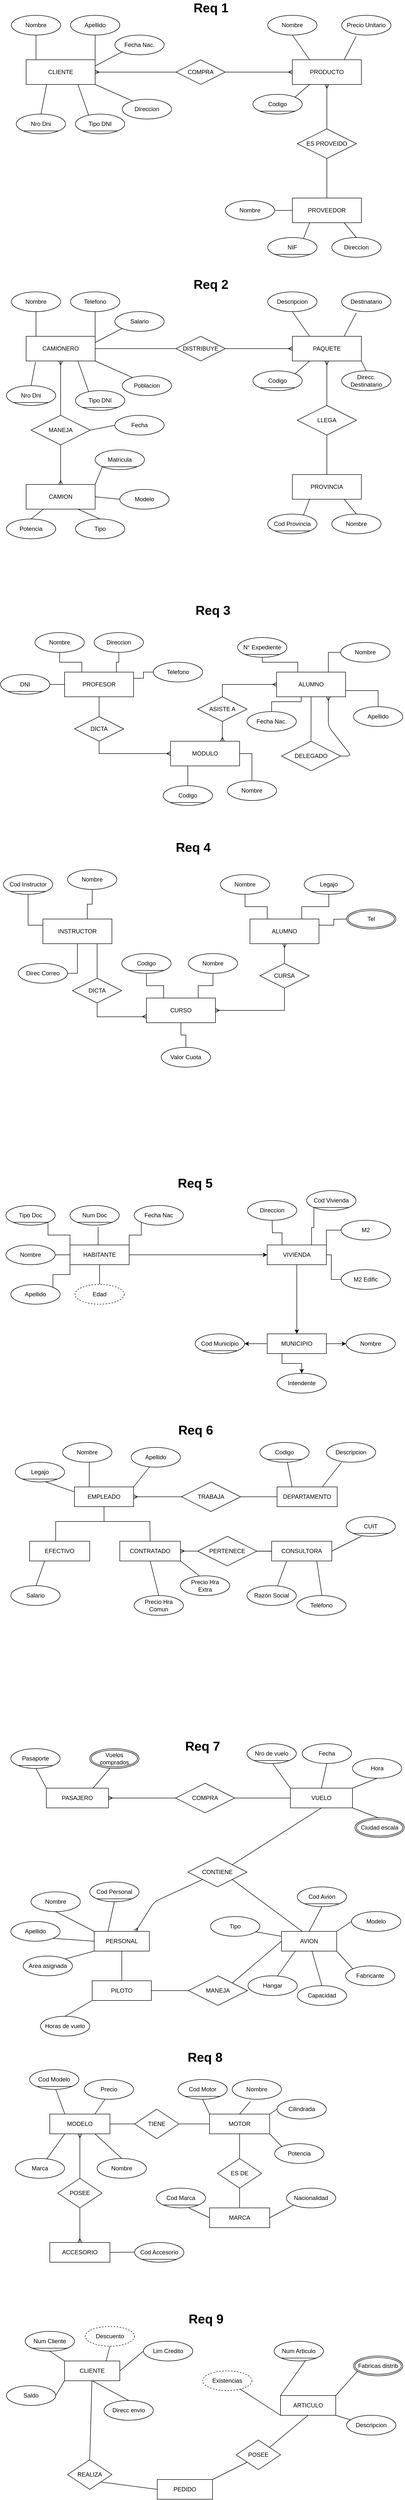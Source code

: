 <mxfile>
    <diagram name="Página-1" id="k-0Oj2JLBfaK-q1ZUJxf">
        <mxGraphModel dx="627" dy="839" grid="1" gridSize="10" guides="1" tooltips="1" connect="1" arrows="1" fold="1" page="1" pageScale="1" pageWidth="827" pageHeight="1169" math="0" shadow="0">
            <root>
                <mxCell id="0"/>
                <mxCell id="1" parent="0"/>
                <mxCell id="__Xazit7oAMGZoD1hRbR-1" value="&lt;b&gt;&lt;font style=&quot;font-size: 26px;&quot;&gt;Req 3&lt;/font&gt;&lt;/b&gt;" style="text;html=1;align=center;verticalAlign=middle;whiteSpace=wrap;rounded=0;" parent="1" vertex="1">
                    <mxGeometry x="294" y="1230" width="290" height="30" as="geometry"/>
                </mxCell>
                <mxCell id="__Xazit7oAMGZoD1hRbR-14" style="edgeStyle=orthogonalEdgeStyle;rounded=0;orthogonalLoop=1;jettySize=auto;html=1;exitX=0.5;exitY=1;exitDx=0;exitDy=0;entryX=0;entryY=0.5;entryDx=0;entryDy=0;endArrow=ERmany;endFill=0;" parent="1" source="__Xazit7oAMGZoD1hRbR-2" target="__Xazit7oAMGZoD1hRbR-6" edge="1">
                    <mxGeometry relative="1" as="geometry"/>
                </mxCell>
                <mxCell id="__Xazit7oAMGZoD1hRbR-2" value="PROFESOR" style="rounded=0;whiteSpace=wrap;html=1;" parent="1" vertex="1">
                    <mxGeometry x="138" y="1370" width="140" height="50" as="geometry"/>
                </mxCell>
                <mxCell id="__Xazit7oAMGZoD1hRbR-9" style="edgeStyle=orthogonalEdgeStyle;rounded=0;orthogonalLoop=1;jettySize=auto;html=1;exitX=0;exitY=0.5;exitDx=0;exitDy=0;entryX=0.75;entryY=0;entryDx=0;entryDy=0;endArrow=ERmany;endFill=0;startArrow=ERmany;startFill=0;" parent="1" source="__Xazit7oAMGZoD1hRbR-5" target="__Xazit7oAMGZoD1hRbR-6" edge="1">
                    <mxGeometry relative="1" as="geometry"/>
                </mxCell>
                <mxCell id="109" style="edgeStyle=none;html=1;exitX=0.5;exitY=1;exitDx=0;exitDy=0;" parent="1" source="__Xazit7oAMGZoD1hRbR-5" edge="1">
                    <mxGeometry relative="1" as="geometry">
                        <mxPoint x="637.824" y="1520.0" as="targetPoint"/>
                    </mxGeometry>
                </mxCell>
                <mxCell id="__Xazit7oAMGZoD1hRbR-5" value="ALUMNO" style="rounded=0;whiteSpace=wrap;html=1;" parent="1" vertex="1">
                    <mxGeometry x="568" y="1370" width="140" height="50" as="geometry"/>
                </mxCell>
                <mxCell id="__Xazit7oAMGZoD1hRbR-38" style="edgeStyle=orthogonalEdgeStyle;rounded=0;orthogonalLoop=1;jettySize=auto;html=1;exitX=0.25;exitY=1;exitDx=0;exitDy=0;entryX=0.5;entryY=0;entryDx=0;entryDy=0;endArrow=none;endFill=0;" parent="1" source="__Xazit7oAMGZoD1hRbR-6" target="__Xazit7oAMGZoD1hRbR-35" edge="1">
                    <mxGeometry relative="1" as="geometry"/>
                </mxCell>
                <mxCell id="__Xazit7oAMGZoD1hRbR-6" value="&lt;div&gt;MÓDULO&lt;/div&gt;" style="rounded=0;whiteSpace=wrap;html=1;" parent="1" vertex="1">
                    <mxGeometry x="353" y="1510" width="140" height="50" as="geometry"/>
                </mxCell>
                <mxCell id="__Xazit7oAMGZoD1hRbR-15" value="DICTA" style="rhombus;whiteSpace=wrap;html=1;" parent="1" vertex="1">
                    <mxGeometry x="158" y="1460" width="100" height="50" as="geometry"/>
                </mxCell>
                <mxCell id="__Xazit7oAMGZoD1hRbR-17" value="ASISTE A" style="rhombus;whiteSpace=wrap;html=1;" parent="1" vertex="1">
                    <mxGeometry x="408" y="1420" width="100" height="50" as="geometry"/>
                </mxCell>
                <mxCell id="__Xazit7oAMGZoD1hRbR-23" style="edgeStyle=orthogonalEdgeStyle;rounded=0;orthogonalLoop=1;jettySize=auto;html=1;exitX=0.5;exitY=1;exitDx=0;exitDy=0;entryX=0.25;entryY=0;entryDx=0;entryDy=0;endArrow=none;endFill=0;" parent="1" source="__Xazit7oAMGZoD1hRbR-18" target="__Xazit7oAMGZoD1hRbR-2" edge="1">
                    <mxGeometry relative="1" as="geometry"/>
                </mxCell>
                <mxCell id="__Xazit7oAMGZoD1hRbR-18" value="Nombre" style="ellipse;whiteSpace=wrap;html=1;" parent="1" vertex="1">
                    <mxGeometry x="78" y="1290" width="100" height="40" as="geometry"/>
                </mxCell>
                <mxCell id="__Xazit7oAMGZoD1hRbR-22" style="edgeStyle=orthogonalEdgeStyle;rounded=0;orthogonalLoop=1;jettySize=auto;html=1;exitX=0.5;exitY=1;exitDx=0;exitDy=0;entryX=0.75;entryY=0;entryDx=0;entryDy=0;endArrow=none;endFill=0;" parent="1" source="__Xazit7oAMGZoD1hRbR-19" target="__Xazit7oAMGZoD1hRbR-2" edge="1">
                    <mxGeometry relative="1" as="geometry"/>
                </mxCell>
                <mxCell id="__Xazit7oAMGZoD1hRbR-19" value="Direccion" style="ellipse;whiteSpace=wrap;html=1;" parent="1" vertex="1">
                    <mxGeometry x="198" y="1290" width="100" height="40" as="geometry"/>
                </mxCell>
                <mxCell id="__Xazit7oAMGZoD1hRbR-24" style="edgeStyle=orthogonalEdgeStyle;rounded=0;orthogonalLoop=1;jettySize=auto;html=1;exitX=1;exitY=0.5;exitDx=0;exitDy=0;entryX=0;entryY=0.5;entryDx=0;entryDy=0;endArrow=none;endFill=0;" parent="1" source="__Xazit7oAMGZoD1hRbR-20" target="__Xazit7oAMGZoD1hRbR-2" edge="1">
                    <mxGeometry relative="1" as="geometry"/>
                </mxCell>
                <mxCell id="__Xazit7oAMGZoD1hRbR-20" value="DNI" style="ellipse;whiteSpace=wrap;html=1;" parent="1" vertex="1">
                    <mxGeometry x="8" y="1375" width="100" height="40" as="geometry"/>
                </mxCell>
                <mxCell id="__Xazit7oAMGZoD1hRbR-25" style="edgeStyle=orthogonalEdgeStyle;rounded=0;orthogonalLoop=1;jettySize=auto;html=1;exitX=0;exitY=0.5;exitDx=0;exitDy=0;entryX=1;entryY=0.25;entryDx=0;entryDy=0;endArrow=none;endFill=0;" parent="1" source="__Xazit7oAMGZoD1hRbR-21" target="__Xazit7oAMGZoD1hRbR-2" edge="1">
                    <mxGeometry relative="1" as="geometry"/>
                </mxCell>
                <mxCell id="__Xazit7oAMGZoD1hRbR-21" value="Telefono" style="ellipse;whiteSpace=wrap;html=1;" parent="1" vertex="1">
                    <mxGeometry x="318" y="1350" width="100" height="40" as="geometry"/>
                </mxCell>
                <mxCell id="__Xazit7oAMGZoD1hRbR-33" style="edgeStyle=orthogonalEdgeStyle;rounded=0;orthogonalLoop=1;jettySize=auto;html=1;exitX=0;exitY=0.5;exitDx=0;exitDy=0;entryX=0.75;entryY=0;entryDx=0;entryDy=0;endArrow=none;endFill=0;" parent="1" source="__Xazit7oAMGZoD1hRbR-27" target="__Xazit7oAMGZoD1hRbR-5" edge="1">
                    <mxGeometry relative="1" as="geometry"/>
                </mxCell>
                <mxCell id="__Xazit7oAMGZoD1hRbR-27" value="Nombre" style="ellipse;whiteSpace=wrap;html=1;" parent="1" vertex="1">
                    <mxGeometry x="698" y="1310" width="100" height="40" as="geometry"/>
                </mxCell>
                <mxCell id="__Xazit7oAMGZoD1hRbR-28" value="Fecha Nac." style="ellipse;whiteSpace=wrap;html=1;" parent="1" vertex="1">
                    <mxGeometry x="508" y="1450" width="100" height="40" as="geometry"/>
                </mxCell>
                <mxCell id="__Xazit7oAMGZoD1hRbR-32" style="edgeStyle=orthogonalEdgeStyle;rounded=0;orthogonalLoop=1;jettySize=auto;html=1;exitX=0.5;exitY=0;exitDx=0;exitDy=0;entryX=1;entryY=0.75;entryDx=0;entryDy=0;endArrow=none;endFill=0;" parent="1" source="__Xazit7oAMGZoD1hRbR-29" target="__Xazit7oAMGZoD1hRbR-5" edge="1">
                    <mxGeometry relative="1" as="geometry"/>
                </mxCell>
                <mxCell id="__Xazit7oAMGZoD1hRbR-29" value="Apellido" style="ellipse;whiteSpace=wrap;html=1;" parent="1" vertex="1">
                    <mxGeometry x="724" y="1440" width="100" height="40" as="geometry"/>
                </mxCell>
                <mxCell id="__Xazit7oAMGZoD1hRbR-30" value="N° Expediente" style="ellipse;whiteSpace=wrap;html=1;" parent="1" vertex="1">
                    <mxGeometry x="489" y="1300" width="100" height="40" as="geometry"/>
                </mxCell>
                <mxCell id="__Xazit7oAMGZoD1hRbR-31" style="edgeStyle=orthogonalEdgeStyle;rounded=0;orthogonalLoop=1;jettySize=auto;html=1;exitX=0.5;exitY=0;exitDx=0;exitDy=0;entryX=0.357;entryY=1;entryDx=0;entryDy=0;entryPerimeter=0;endArrow=none;endFill=0;" parent="1" source="__Xazit7oAMGZoD1hRbR-28" target="__Xazit7oAMGZoD1hRbR-5" edge="1">
                    <mxGeometry relative="1" as="geometry"/>
                </mxCell>
                <mxCell id="__Xazit7oAMGZoD1hRbR-34" style="edgeStyle=orthogonalEdgeStyle;rounded=0;orthogonalLoop=1;jettySize=auto;html=1;exitX=0.5;exitY=1;exitDx=0;exitDy=0;entryX=0.307;entryY=0;entryDx=0;entryDy=0;entryPerimeter=0;endArrow=none;endFill=0;" parent="1" source="__Xazit7oAMGZoD1hRbR-30" target="__Xazit7oAMGZoD1hRbR-5" edge="1">
                    <mxGeometry relative="1" as="geometry">
                        <Array as="points">
                            <mxPoint x="539" y="1350"/>
                            <mxPoint x="611" y="1350"/>
                        </Array>
                    </mxGeometry>
                </mxCell>
                <mxCell id="__Xazit7oAMGZoD1hRbR-35" value="Codigo" style="ellipse;whiteSpace=wrap;html=1;" parent="1" vertex="1">
                    <mxGeometry x="338" y="1600" width="100" height="40" as="geometry"/>
                </mxCell>
                <mxCell id="__Xazit7oAMGZoD1hRbR-37" style="edgeStyle=orthogonalEdgeStyle;rounded=0;orthogonalLoop=1;jettySize=auto;html=1;entryX=1;entryY=0.5;entryDx=0;entryDy=0;endArrow=none;endFill=0;" parent="1" source="__Xazit7oAMGZoD1hRbR-36" target="__Xazit7oAMGZoD1hRbR-6" edge="1">
                    <mxGeometry relative="1" as="geometry"/>
                </mxCell>
                <mxCell id="__Xazit7oAMGZoD1hRbR-36" value="Nombre" style="ellipse;whiteSpace=wrap;html=1;" parent="1" vertex="1">
                    <mxGeometry x="468" y="1590" width="100" height="40" as="geometry"/>
                </mxCell>
                <mxCell id="__Xazit7oAMGZoD1hRbR-39" value="" style="endArrow=none;html=1;rounded=0;exitX=0;exitY=1;exitDx=0;exitDy=0;entryX=1;entryY=1;entryDx=0;entryDy=0;" parent="1" source="__Xazit7oAMGZoD1hRbR-20" target="__Xazit7oAMGZoD1hRbR-20" edge="1">
                    <mxGeometry width="50" height="50" relative="1" as="geometry">
                        <mxPoint x="38" y="1465" as="sourcePoint"/>
                        <mxPoint x="88" y="1415" as="targetPoint"/>
                    </mxGeometry>
                </mxCell>
                <mxCell id="__Xazit7oAMGZoD1hRbR-40" value="" style="endArrow=none;html=1;rounded=0;exitX=0;exitY=1;exitDx=0;exitDy=0;entryX=1;entryY=1;entryDx=0;entryDy=0;" parent="1" source="__Xazit7oAMGZoD1hRbR-35" target="__Xazit7oAMGZoD1hRbR-35" edge="1">
                    <mxGeometry width="50" height="50" relative="1" as="geometry">
                        <mxPoint x="348" y="1660" as="sourcePoint"/>
                        <mxPoint x="418" y="1660" as="targetPoint"/>
                    </mxGeometry>
                </mxCell>
                <mxCell id="__Xazit7oAMGZoD1hRbR-41" value="" style="endArrow=none;html=1;rounded=0;exitX=0;exitY=1;exitDx=0;exitDy=0;entryX=1;entryY=1;entryDx=0;entryDy=0;" parent="1" source="__Xazit7oAMGZoD1hRbR-30" target="__Xazit7oAMGZoD1hRbR-30" edge="1">
                    <mxGeometry width="50" height="50" relative="1" as="geometry">
                        <mxPoint x="528" y="1349" as="sourcePoint"/>
                        <mxPoint x="598" y="1349" as="targetPoint"/>
                    </mxGeometry>
                </mxCell>
                <mxCell id="__Xazit7oAMGZoD1hRbR-43" value="&lt;b&gt;&lt;font style=&quot;font-size: 26px;&quot;&gt;Req 4&lt;/font&gt;&lt;/b&gt;" style="text;html=1;align=center;verticalAlign=middle;whiteSpace=wrap;rounded=0;" parent="1" vertex="1">
                    <mxGeometry x="254" y="1710" width="290" height="30" as="geometry"/>
                </mxCell>
                <mxCell id="__Xazit7oAMGZoD1hRbR-49" style="edgeStyle=orthogonalEdgeStyle;rounded=0;orthogonalLoop=1;jettySize=auto;html=1;exitX=0.75;exitY=0;exitDx=0;exitDy=0;entryX=0.5;entryY=1;entryDx=0;entryDy=0;endArrow=none;endFill=0;" parent="1" source="__Xazit7oAMGZoD1hRbR-45" target="__Xazit7oAMGZoD1hRbR-48" edge="1">
                    <mxGeometry relative="1" as="geometry">
                        <Array as="points">
                            <mxPoint x="184" y="1870"/>
                            <mxPoint x="184" y="1840"/>
                            <mxPoint x="194" y="1840"/>
                        </Array>
                    </mxGeometry>
                </mxCell>
                <mxCell id="__Xazit7oAMGZoD1hRbR-50" style="edgeStyle=orthogonalEdgeStyle;rounded=0;orthogonalLoop=1;jettySize=auto;html=1;exitX=0;exitY=0.25;exitDx=0;exitDy=0;entryX=0.5;entryY=1;entryDx=0;entryDy=0;endArrow=none;endFill=0;" parent="1" source="__Xazit7oAMGZoD1hRbR-45" target="__Xazit7oAMGZoD1hRbR-46" edge="1">
                    <mxGeometry relative="1" as="geometry"/>
                </mxCell>
                <mxCell id="__Xazit7oAMGZoD1hRbR-51" style="edgeStyle=orthogonalEdgeStyle;rounded=0;orthogonalLoop=1;jettySize=auto;html=1;exitX=0.25;exitY=1;exitDx=0;exitDy=0;entryX=1;entryY=0.5;entryDx=0;entryDy=0;endArrow=none;endFill=0;" parent="1" source="__Xazit7oAMGZoD1hRbR-45" target="__Xazit7oAMGZoD1hRbR-47" edge="1">
                    <mxGeometry relative="1" as="geometry">
                        <Array as="points">
                            <mxPoint x="164" y="1920"/>
                            <mxPoint x="164" y="1980"/>
                        </Array>
                    </mxGeometry>
                </mxCell>
                <mxCell id="__Xazit7oAMGZoD1hRbR-72" style="edgeStyle=orthogonalEdgeStyle;rounded=0;orthogonalLoop=1;jettySize=auto;html=1;exitX=0.75;exitY=1;exitDx=0;exitDy=0;entryX=0;entryY=0.75;entryDx=0;entryDy=0;endArrow=ERmany;endFill=0;" parent="1" target="__Xazit7oAMGZoD1hRbR-60" edge="1">
                    <mxGeometry relative="1" as="geometry">
                        <mxPoint x="184" y="1920" as="sourcePoint"/>
                        <mxPoint x="289" y="2067.5" as="targetPoint"/>
                        <Array as="points">
                            <mxPoint x="204" y="1920"/>
                            <mxPoint x="204" y="2068"/>
                            <mxPoint x="289" y="2068"/>
                        </Array>
                    </mxGeometry>
                </mxCell>
                <mxCell id="__Xazit7oAMGZoD1hRbR-45" value="INSTRUCTOR" style="rounded=0;whiteSpace=wrap;html=1;" parent="1" vertex="1">
                    <mxGeometry x="94" y="1870" width="140" height="50" as="geometry"/>
                </mxCell>
                <mxCell id="__Xazit7oAMGZoD1hRbR-46" value="Cod Instructor" style="ellipse;whiteSpace=wrap;html=1;" parent="1" vertex="1">
                    <mxGeometry x="14" y="1780" width="100" height="40" as="geometry"/>
                </mxCell>
                <mxCell id="__Xazit7oAMGZoD1hRbR-47" value="Direc Correo" style="ellipse;whiteSpace=wrap;html=1;" parent="1" vertex="1">
                    <mxGeometry x="44" y="1960" width="100" height="40" as="geometry"/>
                </mxCell>
                <mxCell id="__Xazit7oAMGZoD1hRbR-48" value="Nombre" style="ellipse;whiteSpace=wrap;html=1;" parent="1" vertex="1">
                    <mxGeometry x="144" y="1770" width="100" height="40" as="geometry"/>
                </mxCell>
                <mxCell id="__Xazit7oAMGZoD1hRbR-62" style="edgeStyle=orthogonalEdgeStyle;rounded=0;orthogonalLoop=1;jettySize=auto;html=1;exitX=0.5;exitY=1;exitDx=0;exitDy=0;entryX=1;entryY=0.5;entryDx=0;entryDy=0;endArrow=ERmany;endFill=0;startArrow=ERmany;startFill=0;" parent="1" source="__Xazit7oAMGZoD1hRbR-52" target="__Xazit7oAMGZoD1hRbR-60" edge="1">
                    <mxGeometry relative="1" as="geometry"/>
                </mxCell>
                <mxCell id="__Xazit7oAMGZoD1hRbR-52" value="ALUMNO" style="rounded=0;whiteSpace=wrap;html=1;" parent="1" vertex="1">
                    <mxGeometry x="514" y="1870" width="140" height="50" as="geometry"/>
                </mxCell>
                <mxCell id="__Xazit7oAMGZoD1hRbR-57" style="edgeStyle=orthogonalEdgeStyle;rounded=0;orthogonalLoop=1;jettySize=auto;html=1;exitX=0.5;exitY=1;exitDx=0;exitDy=0;entryX=0.25;entryY=0;entryDx=0;entryDy=0;endArrow=none;endFill=0;" parent="1" source="__Xazit7oAMGZoD1hRbR-54" target="__Xazit7oAMGZoD1hRbR-52" edge="1">
                    <mxGeometry relative="1" as="geometry"/>
                </mxCell>
                <mxCell id="__Xazit7oAMGZoD1hRbR-54" value="Nombre" style="ellipse;whiteSpace=wrap;html=1;" parent="1" vertex="1">
                    <mxGeometry x="454" y="1780" width="100" height="40" as="geometry"/>
                </mxCell>
                <mxCell id="__Xazit7oAMGZoD1hRbR-58" style="edgeStyle=orthogonalEdgeStyle;rounded=0;orthogonalLoop=1;jettySize=auto;html=1;exitX=0.5;exitY=1;exitDx=0;exitDy=0;entryX=0.75;entryY=0;entryDx=0;entryDy=0;endArrow=none;endFill=0;" parent="1" source="__Xazit7oAMGZoD1hRbR-55" target="__Xazit7oAMGZoD1hRbR-52" edge="1">
                    <mxGeometry relative="1" as="geometry"/>
                </mxCell>
                <mxCell id="__Xazit7oAMGZoD1hRbR-55" value="Legajo" style="ellipse;whiteSpace=wrap;html=1;" parent="1" vertex="1">
                    <mxGeometry x="624" y="1780" width="100" height="40" as="geometry"/>
                </mxCell>
                <mxCell id="__Xazit7oAMGZoD1hRbR-59" style="edgeStyle=orthogonalEdgeStyle;rounded=0;orthogonalLoop=1;jettySize=auto;html=1;exitX=0;exitY=0.5;exitDx=0;exitDy=0;entryX=1;entryY=0.25;entryDx=0;entryDy=0;endArrow=none;endFill=0;" parent="1" target="__Xazit7oAMGZoD1hRbR-52" edge="1">
                    <mxGeometry relative="1" as="geometry">
                        <mxPoint x="714" y="1870.0" as="sourcePoint"/>
                    </mxGeometry>
                </mxCell>
                <mxCell id="__Xazit7oAMGZoD1hRbR-74" style="edgeStyle=orthogonalEdgeStyle;rounded=0;orthogonalLoop=1;jettySize=auto;html=1;exitX=0.5;exitY=1;exitDx=0;exitDy=0;entryX=0.5;entryY=0;entryDx=0;entryDy=0;endArrow=none;endFill=0;" parent="1" source="__Xazit7oAMGZoD1hRbR-60" target="__Xazit7oAMGZoD1hRbR-65" edge="1">
                    <mxGeometry relative="1" as="geometry"/>
                </mxCell>
                <mxCell id="__Xazit7oAMGZoD1hRbR-60" value="CURSO" style="rounded=0;whiteSpace=wrap;html=1;" parent="1" vertex="1">
                    <mxGeometry x="304" y="2030" width="140" height="50" as="geometry"/>
                </mxCell>
                <mxCell id="__Xazit7oAMGZoD1hRbR-67" style="edgeStyle=orthogonalEdgeStyle;rounded=0;orthogonalLoop=1;jettySize=auto;html=1;exitX=0.5;exitY=1;exitDx=0;exitDy=0;entryX=0.25;entryY=0;entryDx=0;entryDy=0;endArrow=none;endFill=0;" parent="1" source="__Xazit7oAMGZoD1hRbR-63" target="__Xazit7oAMGZoD1hRbR-60" edge="1">
                    <mxGeometry relative="1" as="geometry"/>
                </mxCell>
                <mxCell id="__Xazit7oAMGZoD1hRbR-63" value="Codigo" style="ellipse;whiteSpace=wrap;html=1;" parent="1" vertex="1">
                    <mxGeometry x="254" y="1940" width="100" height="40" as="geometry"/>
                </mxCell>
                <mxCell id="__Xazit7oAMGZoD1hRbR-66" style="edgeStyle=orthogonalEdgeStyle;rounded=0;orthogonalLoop=1;jettySize=auto;html=1;exitX=0.5;exitY=1;exitDx=0;exitDy=0;entryX=0.75;entryY=0;entryDx=0;entryDy=0;endArrow=none;endFill=0;" parent="1" source="__Xazit7oAMGZoD1hRbR-64" target="__Xazit7oAMGZoD1hRbR-60" edge="1">
                    <mxGeometry relative="1" as="geometry"/>
                </mxCell>
                <mxCell id="__Xazit7oAMGZoD1hRbR-64" value="Nombre" style="ellipse;whiteSpace=wrap;html=1;" parent="1" vertex="1">
                    <mxGeometry x="389" y="1940" width="100" height="40" as="geometry"/>
                </mxCell>
                <mxCell id="__Xazit7oAMGZoD1hRbR-65" value="Valor Cuota" style="ellipse;whiteSpace=wrap;html=1;" parent="1" vertex="1">
                    <mxGeometry x="334" y="2130" width="100" height="40" as="geometry"/>
                </mxCell>
                <mxCell id="__Xazit7oAMGZoD1hRbR-69" value="DICTA" style="rhombus;whiteSpace=wrap;html=1;" parent="1" vertex="1">
                    <mxGeometry x="154" y="1990" width="100" height="50" as="geometry"/>
                </mxCell>
                <mxCell id="__Xazit7oAMGZoD1hRbR-71" value="CURSA" style="rhombus;whiteSpace=wrap;html=1;" parent="1" vertex="1">
                    <mxGeometry x="534" y="1960" width="100" height="50" as="geometry"/>
                </mxCell>
                <mxCell id="__Xazit7oAMGZoD1hRbR-75" value="" style="endArrow=none;html=1;rounded=0;exitX=0;exitY=1;exitDx=0;exitDy=0;entryX=1;entryY=1;entryDx=0;entryDy=0;" parent="1" source="__Xazit7oAMGZoD1hRbR-46" target="__Xazit7oAMGZoD1hRbR-46" edge="1">
                    <mxGeometry width="50" height="50" relative="1" as="geometry">
                        <mxPoint x="384" y="1810" as="sourcePoint"/>
                        <mxPoint x="434" y="1760" as="targetPoint"/>
                    </mxGeometry>
                </mxCell>
                <mxCell id="__Xazit7oAMGZoD1hRbR-76" value="" style="endArrow=none;html=1;rounded=0;entryX=1;entryY=1;entryDx=0;entryDy=0;exitX=0;exitY=1;exitDx=0;exitDy=0;" parent="1" source="__Xazit7oAMGZoD1hRbR-55" target="__Xazit7oAMGZoD1hRbR-55" edge="1">
                    <mxGeometry width="50" height="50" relative="1" as="geometry">
                        <mxPoint x="384" y="1810" as="sourcePoint"/>
                        <mxPoint x="434" y="1760" as="targetPoint"/>
                    </mxGeometry>
                </mxCell>
                <mxCell id="__Xazit7oAMGZoD1hRbR-77" value="" style="endArrow=none;html=1;rounded=0;exitX=0;exitY=1;exitDx=0;exitDy=0;entryX=1;entryY=1;entryDx=0;entryDy=0;" parent="1" source="__Xazit7oAMGZoD1hRbR-63" target="__Xazit7oAMGZoD1hRbR-63" edge="1">
                    <mxGeometry width="50" height="50" relative="1" as="geometry">
                        <mxPoint x="284" y="1925" as="sourcePoint"/>
                        <mxPoint x="334" y="1875" as="targetPoint"/>
                    </mxGeometry>
                </mxCell>
                <mxCell id="__Xazit7oAMGZoD1hRbR-80" value="&lt;b&gt;&lt;font style=&quot;font-size: 26px;&quot;&gt;Req 5&lt;/font&gt;&lt;/b&gt;" style="text;html=1;align=center;verticalAlign=middle;whiteSpace=wrap;rounded=0;" parent="1" vertex="1">
                    <mxGeometry x="258" y="2390" width="290" height="30" as="geometry"/>
                </mxCell>
                <mxCell id="__Xazit7oAMGZoD1hRbR-85" style="edgeStyle=orthogonalEdgeStyle;rounded=0;orthogonalLoop=1;jettySize=auto;html=1;exitX=1;exitY=0.5;exitDx=0;exitDy=0;" parent="1" source="__Xazit7oAMGZoD1hRbR-81" target="__Xazit7oAMGZoD1hRbR-83" edge="1">
                    <mxGeometry relative="1" as="geometry"/>
                </mxCell>
                <mxCell id="__Xazit7oAMGZoD1hRbR-95" style="edgeStyle=orthogonalEdgeStyle;rounded=0;orthogonalLoop=1;jettySize=auto;html=1;exitX=0;exitY=0;exitDx=0;exitDy=0;entryX=1;entryY=1;entryDx=0;entryDy=0;endArrow=none;endFill=0;" parent="1" source="__Xazit7oAMGZoD1hRbR-81" target="__Xazit7oAMGZoD1hRbR-88" edge="1">
                    <mxGeometry relative="1" as="geometry"/>
                </mxCell>
                <mxCell id="__Xazit7oAMGZoD1hRbR-96" style="edgeStyle=orthogonalEdgeStyle;rounded=0;orthogonalLoop=1;jettySize=auto;html=1;exitX=0;exitY=0.5;exitDx=0;exitDy=0;entryX=1;entryY=0.5;entryDx=0;entryDy=0;endArrow=none;endFill=0;" parent="1" source="__Xazit7oAMGZoD1hRbR-81" target="__Xazit7oAMGZoD1hRbR-90" edge="1">
                    <mxGeometry relative="1" as="geometry"/>
                </mxCell>
                <mxCell id="__Xazit7oAMGZoD1hRbR-97" style="edgeStyle=orthogonalEdgeStyle;rounded=0;orthogonalLoop=1;jettySize=auto;html=1;exitX=0;exitY=1;exitDx=0;exitDy=0;entryX=1;entryY=0;entryDx=0;entryDy=0;endArrow=none;endFill=0;" parent="1" source="__Xazit7oAMGZoD1hRbR-81" target="__Xazit7oAMGZoD1hRbR-91" edge="1">
                    <mxGeometry relative="1" as="geometry"/>
                </mxCell>
                <mxCell id="__Xazit7oAMGZoD1hRbR-98" style="edgeStyle=orthogonalEdgeStyle;rounded=0;orthogonalLoop=1;jettySize=auto;html=1;exitX=0.5;exitY=1;exitDx=0;exitDy=0;entryX=0.5;entryY=0;entryDx=0;entryDy=0;endArrow=none;endFill=0;" parent="1" source="__Xazit7oAMGZoD1hRbR-81" edge="1">
                    <mxGeometry relative="1" as="geometry">
                        <mxPoint x="209" y="2610.0" as="targetPoint"/>
                    </mxGeometry>
                </mxCell>
                <mxCell id="__Xazit7oAMGZoD1hRbR-100" style="edgeStyle=orthogonalEdgeStyle;rounded=0;orthogonalLoop=1;jettySize=auto;html=1;exitX=1;exitY=0;exitDx=0;exitDy=0;entryX=0;entryY=1;entryDx=0;entryDy=0;endArrow=none;endFill=0;" parent="1" source="__Xazit7oAMGZoD1hRbR-81" target="__Xazit7oAMGZoD1hRbR-92" edge="1">
                    <mxGeometry relative="1" as="geometry"/>
                </mxCell>
                <mxCell id="__Xazit7oAMGZoD1hRbR-81" value="HABITANTE" style="rounded=0;whiteSpace=wrap;html=1;" parent="1" vertex="1">
                    <mxGeometry x="149" y="2530" width="120" height="40" as="geometry"/>
                </mxCell>
                <mxCell id="__Xazit7oAMGZoD1hRbR-114" style="edgeStyle=orthogonalEdgeStyle;rounded=0;orthogonalLoop=1;jettySize=auto;html=1;exitX=0;exitY=0.5;exitDx=0;exitDy=0;entryX=1;entryY=0.5;entryDx=0;entryDy=0;" parent="1" source="__Xazit7oAMGZoD1hRbR-82" target="__Xazit7oAMGZoD1hRbR-113" edge="1">
                    <mxGeometry relative="1" as="geometry"/>
                </mxCell>
                <mxCell id="__Xazit7oAMGZoD1hRbR-115" style="edgeStyle=orthogonalEdgeStyle;rounded=0;orthogonalLoop=1;jettySize=auto;html=1;exitX=1;exitY=0.5;exitDx=0;exitDy=0;entryX=0;entryY=0.5;entryDx=0;entryDy=0;" parent="1" source="__Xazit7oAMGZoD1hRbR-82" target="__Xazit7oAMGZoD1hRbR-112" edge="1">
                    <mxGeometry relative="1" as="geometry"/>
                </mxCell>
                <mxCell id="__Xazit7oAMGZoD1hRbR-116" style="edgeStyle=orthogonalEdgeStyle;rounded=0;orthogonalLoop=1;jettySize=auto;html=1;exitX=0.25;exitY=1;exitDx=0;exitDy=0;entryX=0.5;entryY=0;entryDx=0;entryDy=0;" parent="1" source="__Xazit7oAMGZoD1hRbR-82" target="__Xazit7oAMGZoD1hRbR-111" edge="1">
                    <mxGeometry relative="1" as="geometry"/>
                </mxCell>
                <mxCell id="__Xazit7oAMGZoD1hRbR-82" value="MUNICIPIO" style="rounded=0;whiteSpace=wrap;html=1;" parent="1" vertex="1">
                    <mxGeometry x="549" y="2710" width="120" height="40" as="geometry"/>
                </mxCell>
                <mxCell id="__Xazit7oAMGZoD1hRbR-86" style="edgeStyle=orthogonalEdgeStyle;rounded=0;orthogonalLoop=1;jettySize=auto;html=1;exitX=0.5;exitY=1;exitDx=0;exitDy=0;" parent="1" source="__Xazit7oAMGZoD1hRbR-83" target="__Xazit7oAMGZoD1hRbR-82" edge="1">
                    <mxGeometry relative="1" as="geometry"/>
                </mxCell>
                <mxCell id="__Xazit7oAMGZoD1hRbR-101" style="edgeStyle=orthogonalEdgeStyle;rounded=0;orthogonalLoop=1;jettySize=auto;html=1;exitX=0.25;exitY=0;exitDx=0;exitDy=0;endArrow=none;endFill=0;" parent="1" source="__Xazit7oAMGZoD1hRbR-83" edge="1">
                    <mxGeometry relative="1" as="geometry">
                        <mxPoint x="559" y="2480" as="targetPoint"/>
                    </mxGeometry>
                </mxCell>
                <mxCell id="__Xazit7oAMGZoD1hRbR-105" style="edgeStyle=orthogonalEdgeStyle;rounded=0;orthogonalLoop=1;jettySize=auto;html=1;exitX=0.75;exitY=0;exitDx=0;exitDy=0;entryX=0;entryY=1;entryDx=0;entryDy=0;endArrow=none;endFill=0;" parent="1" source="__Xazit7oAMGZoD1hRbR-83" target="__Xazit7oAMGZoD1hRbR-103" edge="1">
                    <mxGeometry relative="1" as="geometry"/>
                </mxCell>
                <mxCell id="__Xazit7oAMGZoD1hRbR-106" style="edgeStyle=orthogonalEdgeStyle;rounded=0;orthogonalLoop=1;jettySize=auto;html=1;exitX=1;exitY=0.5;exitDx=0;exitDy=0;entryX=0;entryY=0.5;entryDx=0;entryDy=0;endArrow=none;endFill=0;" parent="1" source="__Xazit7oAMGZoD1hRbR-83" target="__Xazit7oAMGZoD1hRbR-104" edge="1">
                    <mxGeometry relative="1" as="geometry">
                        <Array as="points">
                            <mxPoint x="679" y="2550"/>
                            <mxPoint x="679" y="2600"/>
                        </Array>
                    </mxGeometry>
                </mxCell>
                <mxCell id="__Xazit7oAMGZoD1hRbR-109" style="edgeStyle=orthogonalEdgeStyle;rounded=0;orthogonalLoop=1;jettySize=auto;html=1;exitX=1;exitY=0;exitDx=0;exitDy=0;entryX=0;entryY=0.5;entryDx=0;entryDy=0;endArrow=none;endFill=0;" parent="1" source="__Xazit7oAMGZoD1hRbR-83" target="__Xazit7oAMGZoD1hRbR-108" edge="1">
                    <mxGeometry relative="1" as="geometry"/>
                </mxCell>
                <mxCell id="__Xazit7oAMGZoD1hRbR-83" value="VIVIENDA" style="rounded=0;whiteSpace=wrap;html=1;" parent="1" vertex="1">
                    <mxGeometry x="549" y="2530" width="120" height="40" as="geometry"/>
                </mxCell>
                <mxCell id="__Xazit7oAMGZoD1hRbR-88" value="Tipo Doc" style="ellipse;whiteSpace=wrap;html=1;" parent="1" vertex="1">
                    <mxGeometry x="19" y="2450" width="100" height="40" as="geometry"/>
                </mxCell>
                <mxCell id="__Xazit7oAMGZoD1hRbR-89" value="Num Doc" style="ellipse;whiteSpace=wrap;html=1;" parent="1" vertex="1">
                    <mxGeometry x="149" y="2450" width="100" height="40" as="geometry"/>
                </mxCell>
                <mxCell id="__Xazit7oAMGZoD1hRbR-90" value="Nombre" style="ellipse;whiteSpace=wrap;html=1;" parent="1" vertex="1">
                    <mxGeometry x="19" y="2530" width="100" height="40" as="geometry"/>
                </mxCell>
                <mxCell id="__Xazit7oAMGZoD1hRbR-91" value="Apellido" style="ellipse;whiteSpace=wrap;html=1;" parent="1" vertex="1">
                    <mxGeometry x="29" y="2610" width="100" height="40" as="geometry"/>
                </mxCell>
                <mxCell id="__Xazit7oAMGZoD1hRbR-92" value="Fecha Nac" style="ellipse;whiteSpace=wrap;html=1;" parent="1" vertex="1">
                    <mxGeometry x="279" y="2450" width="100" height="40" as="geometry"/>
                </mxCell>
                <mxCell id="__Xazit7oAMGZoD1hRbR-99" style="edgeStyle=orthogonalEdgeStyle;rounded=0;orthogonalLoop=1;jettySize=auto;html=1;exitX=0.5;exitY=0;exitDx=0;exitDy=0;entryX=0.57;entryY=1.075;entryDx=0;entryDy=0;entryPerimeter=0;endArrow=none;endFill=0;" parent="1" source="__Xazit7oAMGZoD1hRbR-81" target="__Xazit7oAMGZoD1hRbR-89" edge="1">
                    <mxGeometry relative="1" as="geometry"/>
                </mxCell>
                <mxCell id="__Xazit7oAMGZoD1hRbR-102" value="Direccion" style="ellipse;whiteSpace=wrap;html=1;" parent="1" vertex="1">
                    <mxGeometry x="509" y="2440" width="100" height="40" as="geometry"/>
                </mxCell>
                <mxCell id="__Xazit7oAMGZoD1hRbR-103" value="Cod Vivienda" style="ellipse;whiteSpace=wrap;html=1;" parent="1" vertex="1">
                    <mxGeometry x="629" y="2420" width="100" height="40" as="geometry"/>
                </mxCell>
                <mxCell id="__Xazit7oAMGZoD1hRbR-104" value="M2 Edific" style="ellipse;whiteSpace=wrap;html=1;" parent="1" vertex="1">
                    <mxGeometry x="699" y="2580" width="100" height="40" as="geometry"/>
                </mxCell>
                <mxCell id="__Xazit7oAMGZoD1hRbR-108" value="M2" style="ellipse;whiteSpace=wrap;html=1;" parent="1" vertex="1">
                    <mxGeometry x="699" y="2480" width="100" height="40" as="geometry"/>
                </mxCell>
                <mxCell id="__Xazit7oAMGZoD1hRbR-111" value="Intendente" style="ellipse;whiteSpace=wrap;html=1;" parent="1" vertex="1">
                    <mxGeometry x="569" y="2790" width="100" height="40" as="geometry"/>
                </mxCell>
                <mxCell id="__Xazit7oAMGZoD1hRbR-112" value="Nombre" style="ellipse;whiteSpace=wrap;html=1;" parent="1" vertex="1">
                    <mxGeometry x="709" y="2710" width="100" height="40" as="geometry"/>
                </mxCell>
                <mxCell id="__Xazit7oAMGZoD1hRbR-113" value="Cod Municipio" style="ellipse;whiteSpace=wrap;html=1;" parent="1" vertex="1">
                    <mxGeometry x="403" y="2710" width="100" height="40" as="geometry"/>
                </mxCell>
                <mxCell id="__Xazit7oAMGZoD1hRbR-117" value="" style="endArrow=none;html=1;rounded=0;entryX=1;entryY=1;entryDx=0;entryDy=0;exitX=0;exitY=1;exitDx=0;exitDy=0;" parent="1" source="__Xazit7oAMGZoD1hRbR-113" target="__Xazit7oAMGZoD1hRbR-113" edge="1">
                    <mxGeometry width="50" height="50" relative="1" as="geometry">
                        <mxPoint x="379" y="2760" as="sourcePoint"/>
                        <mxPoint x="429" y="2710" as="targetPoint"/>
                        <Array as="points"/>
                    </mxGeometry>
                </mxCell>
                <mxCell id="__Xazit7oAMGZoD1hRbR-119" value="" style="endArrow=none;html=1;rounded=0;entryX=1;entryY=1;entryDx=0;entryDy=0;exitX=0;exitY=1;exitDx=0;exitDy=0;" parent="1" source="__Xazit7oAMGZoD1hRbR-88" target="__Xazit7oAMGZoD1hRbR-88" edge="1">
                    <mxGeometry width="50" height="50" relative="1" as="geometry">
                        <mxPoint x="39" y="2480" as="sourcePoint"/>
                        <mxPoint x="109" y="2480" as="targetPoint"/>
                    </mxGeometry>
                </mxCell>
                <mxCell id="__Xazit7oAMGZoD1hRbR-120" value="" style="endArrow=none;html=1;rounded=0;entryX=1;entryY=1;entryDx=0;entryDy=0;exitX=0;exitY=1;exitDx=0;exitDy=0;" parent="1" source="__Xazit7oAMGZoD1hRbR-89" target="__Xazit7oAMGZoD1hRbR-89" edge="1">
                    <mxGeometry width="50" height="50" relative="1" as="geometry">
                        <mxPoint x="444" y="2784" as="sourcePoint"/>
                        <mxPoint x="514" y="2784" as="targetPoint"/>
                    </mxGeometry>
                </mxCell>
                <mxCell id="__Xazit7oAMGZoD1hRbR-121" value="" style="endArrow=none;html=1;rounded=0;entryX=1;entryY=1;entryDx=0;entryDy=0;exitX=0;exitY=1;exitDx=0;exitDy=0;" parent="1" source="__Xazit7oAMGZoD1hRbR-103" target="__Xazit7oAMGZoD1hRbR-103" edge="1">
                    <mxGeometry width="50" height="50" relative="1" as="geometry">
                        <mxPoint x="454" y="2794" as="sourcePoint"/>
                        <mxPoint x="524" y="2794" as="targetPoint"/>
                    </mxGeometry>
                </mxCell>
                <mxCell id="2" value="&lt;b&gt;&lt;font style=&quot;font-size: 26px;&quot;&gt;Req 1&lt;/font&gt;&lt;/b&gt;" style="text;html=1;align=center;verticalAlign=middle;whiteSpace=wrap;rounded=0;" parent="1" vertex="1">
                    <mxGeometry x="290" y="10" width="290" height="30" as="geometry"/>
                </mxCell>
                <mxCell id="6" style="edgeStyle=none;html=1;exitX=1;exitY=0.5;exitDx=0;exitDy=0;entryX=0;entryY=0.5;entryDx=0;entryDy=0;endArrow=ERmany;endFill=0;startArrow=none;startFill=0;" parent="1" source="8" target="4" edge="1">
                    <mxGeometry relative="1" as="geometry"/>
                </mxCell>
                <mxCell id="23" style="edgeStyle=none;html=1;exitX=0.75;exitY=1;exitDx=0;exitDy=0;entryX=0.267;entryY=0.046;entryDx=0;entryDy=0;entryPerimeter=0;startArrow=none;startFill=0;endArrow=none;endFill=0;" parent="1" source="3" target="22" edge="1">
                    <mxGeometry relative="1" as="geometry"/>
                </mxCell>
                <mxCell id="24" style="edgeStyle=none;html=1;exitX=1;exitY=1;exitDx=0;exitDy=0;startArrow=none;startFill=0;endArrow=none;endFill=0;entryX=0.208;entryY=0.088;entryDx=0;entryDy=0;entryPerimeter=0;" parent="1" source="3" target="26" edge="1">
                    <mxGeometry relative="1" as="geometry">
                        <mxPoint x="280" y="210" as="targetPoint"/>
                    </mxGeometry>
                </mxCell>
                <mxCell id="27" style="edgeStyle=none;html=1;exitX=1;exitY=0.25;exitDx=0;exitDy=0;entryX=0;entryY=1;entryDx=0;entryDy=0;startArrow=none;startFill=0;endArrow=none;endFill=0;" parent="1" source="3" target="25" edge="1">
                    <mxGeometry relative="1" as="geometry"/>
                </mxCell>
                <mxCell id="3" value="CLIENTE" style="rounded=0;whiteSpace=wrap;html=1;" parent="1" vertex="1">
                    <mxGeometry x="60" y="130" width="140" height="50" as="geometry"/>
                </mxCell>
                <mxCell id="7" style="edgeStyle=none;html=1;exitX=0.5;exitY=1;exitDx=0;exitDy=0;entryX=0.5;entryY=0;entryDx=0;entryDy=0;startArrow=none;startFill=0;endArrow=none;endFill=0;" parent="1" source="11" target="5" edge="1">
                    <mxGeometry relative="1" as="geometry"/>
                </mxCell>
                <mxCell id="30" style="edgeStyle=none;html=1;exitX=0.25;exitY=0;exitDx=0;exitDy=0;entryX=0.5;entryY=1;entryDx=0;entryDy=0;startArrow=none;startFill=0;endArrow=none;endFill=0;" parent="1" source="4" target="29" edge="1">
                    <mxGeometry relative="1" as="geometry"/>
                </mxCell>
                <mxCell id="32" style="edgeStyle=none;html=1;exitX=0.25;exitY=1;exitDx=0;exitDy=0;entryX=1;entryY=0;entryDx=0;entryDy=0;startArrow=none;startFill=0;endArrow=none;endFill=0;" parent="1" source="4" target="31" edge="1">
                    <mxGeometry relative="1" as="geometry"/>
                </mxCell>
                <mxCell id="34" style="edgeStyle=none;html=1;exitX=0.75;exitY=0;exitDx=0;exitDy=0;entryX=0.295;entryY=1.069;entryDx=0;entryDy=0;entryPerimeter=0;startArrow=none;startFill=0;endArrow=none;endFill=0;" parent="1" source="4" target="33" edge="1">
                    <mxGeometry relative="1" as="geometry"/>
                </mxCell>
                <mxCell id="4" value="PRODUCTO" style="rounded=0;whiteSpace=wrap;html=1;" parent="1" vertex="1">
                    <mxGeometry x="600" y="130" width="140" height="50" as="geometry"/>
                </mxCell>
                <mxCell id="40" style="edgeStyle=none;html=1;exitX=0;exitY=0.5;exitDx=0;exitDy=0;startArrow=none;startFill=0;endArrow=none;endFill=0;entryX=1;entryY=0.5;entryDx=0;entryDy=0;" parent="1" source="5" target="39" edge="1">
                    <mxGeometry relative="1" as="geometry">
                        <mxPoint x="570" y="434.826" as="targetPoint"/>
                    </mxGeometry>
                </mxCell>
                <mxCell id="42" style="edgeStyle=none;html=1;exitX=0.25;exitY=1;exitDx=0;exitDy=0;entryX=0.725;entryY=0.055;entryDx=0;entryDy=0;entryPerimeter=0;startArrow=none;startFill=0;endArrow=none;endFill=0;" parent="1" source="5" target="41" edge="1">
                    <mxGeometry relative="1" as="geometry"/>
                </mxCell>
                <mxCell id="44" style="edgeStyle=none;html=1;exitX=0.75;exitY=1;exitDx=0;exitDy=0;entryX=0.5;entryY=0;entryDx=0;entryDy=0;startArrow=none;startFill=0;endArrow=none;endFill=0;" parent="1" source="5" target="43" edge="1">
                    <mxGeometry relative="1" as="geometry"/>
                </mxCell>
                <mxCell id="5" value="PROVEEDOR" style="rounded=0;whiteSpace=wrap;html=1;" parent="1" vertex="1">
                    <mxGeometry x="600" y="410" width="140" height="50" as="geometry"/>
                </mxCell>
                <mxCell id="9" value="" style="edgeStyle=none;html=1;exitX=1;exitY=0.5;exitDx=0;exitDy=0;entryX=0;entryY=0.5;entryDx=0;entryDy=0;endArrow=none;endFill=0;startArrow=ERmany;startFill=0;" parent="1" source="3" target="8" edge="1">
                    <mxGeometry relative="1" as="geometry">
                        <mxPoint x="200" y="105" as="sourcePoint"/>
                        <mxPoint x="440" y="105" as="targetPoint"/>
                    </mxGeometry>
                </mxCell>
                <mxCell id="8" value="COMPRA" style="rhombus;whiteSpace=wrap;html=1;" parent="1" vertex="1">
                    <mxGeometry x="364" y="130" width="100" height="50" as="geometry"/>
                </mxCell>
                <mxCell id="13" value="" style="edgeStyle=none;html=1;exitX=0.5;exitY=1;exitDx=0;exitDy=0;entryX=0.5;entryY=0;entryDx=0;entryDy=0;startArrow=ERmany;startFill=0;endArrow=none;endFill=0;" parent="1" source="4" target="11" edge="1">
                    <mxGeometry relative="1" as="geometry">
                        <mxPoint x="670" y="130" as="sourcePoint"/>
                        <mxPoint x="670" y="410" as="targetPoint"/>
                    </mxGeometry>
                </mxCell>
                <mxCell id="11" value="ES PROVEIDO" style="rhombus;whiteSpace=wrap;html=1;" parent="1" vertex="1">
                    <mxGeometry x="610" y="270" width="120" height="60" as="geometry"/>
                </mxCell>
                <mxCell id="16" style="edgeStyle=none;html=1;exitX=0.5;exitY=1;exitDx=0;exitDy=0;startArrow=none;startFill=0;endArrow=none;endFill=0;" parent="1" source="15" edge="1">
                    <mxGeometry relative="1" as="geometry">
                        <mxPoint x="80" y="130" as="targetPoint"/>
                    </mxGeometry>
                </mxCell>
                <mxCell id="15" value="Nombre" style="ellipse;whiteSpace=wrap;html=1;" parent="1" vertex="1">
                    <mxGeometry x="30" y="40" width="100" height="40" as="geometry"/>
                </mxCell>
                <mxCell id="18" style="edgeStyle=none;html=1;exitX=0.5;exitY=1;exitDx=0;exitDy=0;entryX=1;entryY=0;entryDx=0;entryDy=0;startArrow=none;startFill=0;endArrow=none;endFill=0;" parent="1" source="17" target="3" edge="1">
                    <mxGeometry relative="1" as="geometry"/>
                </mxCell>
                <mxCell id="17" value="Apellido" style="ellipse;whiteSpace=wrap;html=1;" parent="1" vertex="1">
                    <mxGeometry x="150" y="40" width="100" height="40" as="geometry"/>
                </mxCell>
                <mxCell id="21" style="edgeStyle=none;html=1;exitX=0.5;exitY=0;exitDx=0;exitDy=0;entryX=0.298;entryY=1.003;entryDx=0;entryDy=0;entryPerimeter=0;startArrow=none;startFill=0;endArrow=none;endFill=0;" parent="1" source="19" target="3" edge="1">
                    <mxGeometry relative="1" as="geometry"/>
                </mxCell>
                <mxCell id="19" value="Nro Dni" style="ellipse;whiteSpace=wrap;html=1;" parent="1" vertex="1">
                    <mxGeometry x="40" y="240" width="100" height="40" as="geometry"/>
                </mxCell>
                <mxCell id="22" value="Tipo DNI" style="ellipse;whiteSpace=wrap;html=1;" parent="1" vertex="1">
                    <mxGeometry x="160" y="240" width="100" height="40" as="geometry"/>
                </mxCell>
                <mxCell id="25" value="Fecha Nac." style="ellipse;whiteSpace=wrap;html=1;" parent="1" vertex="1">
                    <mxGeometry x="240" y="80" width="100" height="40" as="geometry"/>
                </mxCell>
                <mxCell id="26" value="Direccion" style="ellipse;whiteSpace=wrap;html=1;" parent="1" vertex="1">
                    <mxGeometry x="255" y="210" width="100" height="40" as="geometry"/>
                </mxCell>
                <mxCell id="29" value="Nombre" style="ellipse;whiteSpace=wrap;html=1;" parent="1" vertex="1">
                    <mxGeometry x="550" y="40" width="100" height="40" as="geometry"/>
                </mxCell>
                <mxCell id="31" value="Codigo" style="ellipse;whiteSpace=wrap;html=1;" parent="1" vertex="1">
                    <mxGeometry x="520" y="200" width="100" height="40" as="geometry"/>
                </mxCell>
                <mxCell id="33" value="Precio Unitario" style="ellipse;whiteSpace=wrap;html=1;" parent="1" vertex="1">
                    <mxGeometry x="700" y="40" width="100" height="40" as="geometry"/>
                </mxCell>
                <mxCell id="36" style="edgeStyle=none;html=1;exitX=0;exitY=1;exitDx=0;exitDy=0;entryX=1;entryY=1;entryDx=0;entryDy=0;startArrow=none;startFill=0;endArrow=none;endFill=0;" parent="1" source="19" target="19" edge="1">
                    <mxGeometry relative="1" as="geometry"/>
                </mxCell>
                <mxCell id="37" style="edgeStyle=none;html=1;exitX=0;exitY=1;exitDx=0;exitDy=0;entryX=1;entryY=1;entryDx=0;entryDy=0;startArrow=none;startFill=0;endArrow=none;endFill=0;" parent="1" source="22" target="22" edge="1">
                    <mxGeometry relative="1" as="geometry"/>
                </mxCell>
                <mxCell id="38" style="edgeStyle=none;html=1;exitX=0;exitY=1;exitDx=0;exitDy=0;entryX=1;entryY=1;entryDx=0;entryDy=0;startArrow=none;startFill=0;endArrow=none;endFill=0;" parent="1" source="31" target="31" edge="1">
                    <mxGeometry relative="1" as="geometry"/>
                </mxCell>
                <mxCell id="39" value="Nombre" style="ellipse;whiteSpace=wrap;html=1;" parent="1" vertex="1">
                    <mxGeometry x="464" y="415" width="100" height="40" as="geometry"/>
                </mxCell>
                <mxCell id="41" value="NIF" style="ellipse;whiteSpace=wrap;html=1;" parent="1" vertex="1">
                    <mxGeometry x="550" y="490" width="100" height="40" as="geometry"/>
                </mxCell>
                <mxCell id="43" value="Direccion" style="ellipse;whiteSpace=wrap;html=1;" parent="1" vertex="1">
                    <mxGeometry x="680" y="490" width="100" height="40" as="geometry"/>
                </mxCell>
                <mxCell id="45" style="edgeStyle=none;html=1;exitX=0;exitY=1;exitDx=0;exitDy=0;entryX=1;entryY=1;entryDx=0;entryDy=0;startArrow=none;startFill=0;endArrow=none;endFill=0;" parent="1" source="41" target="41" edge="1">
                    <mxGeometry relative="1" as="geometry"/>
                </mxCell>
                <mxCell id="48" value="&lt;b&gt;&lt;font style=&quot;font-size: 26px;&quot;&gt;Req 2&lt;/font&gt;&lt;/b&gt;" style="text;html=1;align=center;verticalAlign=middle;whiteSpace=wrap;rounded=0;" parent="1" vertex="1">
                    <mxGeometry x="290" y="570" width="290" height="30" as="geometry"/>
                </mxCell>
                <mxCell id="49" style="edgeStyle=none;html=1;exitX=1;exitY=0.5;exitDx=0;exitDy=0;entryX=0;entryY=0.5;entryDx=0;entryDy=0;endArrow=ERmany;endFill=0;startArrow=none;startFill=0;" parent="1" source="64" target="58" edge="1">
                    <mxGeometry relative="1" as="geometry"/>
                </mxCell>
                <mxCell id="50" style="edgeStyle=none;html=1;exitX=0.75;exitY=1;exitDx=0;exitDy=0;entryX=0.267;entryY=0.046;entryDx=0;entryDy=0;entryPerimeter=0;startArrow=none;startFill=0;endArrow=none;endFill=0;" parent="1" source="53" target="73" edge="1">
                    <mxGeometry relative="1" as="geometry"/>
                </mxCell>
                <mxCell id="51" style="edgeStyle=none;html=1;exitX=1;exitY=1;exitDx=0;exitDy=0;startArrow=none;startFill=0;endArrow=none;endFill=0;entryX=0.208;entryY=0.088;entryDx=0;entryDy=0;entryPerimeter=0;" parent="1" source="53" target="75" edge="1">
                    <mxGeometry relative="1" as="geometry">
                        <mxPoint x="280" y="770" as="targetPoint"/>
                    </mxGeometry>
                </mxCell>
                <mxCell id="52" style="edgeStyle=none;html=1;exitX=1;exitY=0.25;exitDx=0;exitDy=0;entryX=0;entryY=1;entryDx=0;entryDy=0;startArrow=none;startFill=0;endArrow=none;endFill=0;" parent="1" source="53" target="74" edge="1">
                    <mxGeometry relative="1" as="geometry"/>
                </mxCell>
                <mxCell id="87" style="edgeStyle=none;html=1;exitX=0.5;exitY=1;exitDx=0;exitDy=0;entryX=0.5;entryY=0;entryDx=0;entryDy=0;startArrow=ERmany;startFill=0;endArrow=ERmany;endFill=0;" parent="1" source="53" target="86" edge="1">
                    <mxGeometry relative="1" as="geometry"/>
                </mxCell>
                <mxCell id="53" value="CAMIONERO" style="rounded=0;whiteSpace=wrap;html=1;" parent="1" vertex="1">
                    <mxGeometry x="60" y="690" width="140" height="50" as="geometry"/>
                </mxCell>
                <mxCell id="54" style="edgeStyle=none;html=1;exitX=0.5;exitY=1;exitDx=0;exitDy=0;entryX=0.5;entryY=0;entryDx=0;entryDy=0;startArrow=none;startFill=0;endArrow=none;endFill=0;" parent="1" source="66" target="62" edge="1">
                    <mxGeometry relative="1" as="geometry"/>
                </mxCell>
                <mxCell id="55" style="edgeStyle=none;html=1;exitX=0.25;exitY=0;exitDx=0;exitDy=0;entryX=0.5;entryY=1;entryDx=0;entryDy=0;startArrow=none;startFill=0;endArrow=none;endFill=0;" parent="1" source="58" target="76" edge="1">
                    <mxGeometry relative="1" as="geometry"/>
                </mxCell>
                <mxCell id="56" style="edgeStyle=none;html=1;exitX=0.25;exitY=1;exitDx=0;exitDy=0;entryX=1;entryY=0;entryDx=0;entryDy=0;startArrow=none;startFill=0;endArrow=none;endFill=0;" parent="1" source="58" target="77" edge="1">
                    <mxGeometry relative="1" as="geometry"/>
                </mxCell>
                <mxCell id="57" style="edgeStyle=none;html=1;exitX=0.75;exitY=0;exitDx=0;exitDy=0;entryX=0.295;entryY=1.069;entryDx=0;entryDy=0;entryPerimeter=0;startArrow=none;startFill=0;endArrow=none;endFill=0;" parent="1" source="58" target="78" edge="1">
                    <mxGeometry relative="1" as="geometry"/>
                </mxCell>
                <mxCell id="89" style="edgeStyle=none;html=1;exitX=1;exitY=1;exitDx=0;exitDy=0;entryX=0.5;entryY=0;entryDx=0;entryDy=0;startArrow=none;startFill=0;endArrow=none;endFill=0;" parent="1" source="58" target="88" edge="1">
                    <mxGeometry relative="1" as="geometry"/>
                </mxCell>
                <mxCell id="58" value="PAQUETE" style="rounded=0;whiteSpace=wrap;html=1;" parent="1" vertex="1">
                    <mxGeometry x="600" y="690" width="140" height="50" as="geometry"/>
                </mxCell>
                <mxCell id="60" style="edgeStyle=none;html=1;exitX=0.25;exitY=1;exitDx=0;exitDy=0;entryX=0.725;entryY=0.055;entryDx=0;entryDy=0;entryPerimeter=0;startArrow=none;startFill=0;endArrow=none;endFill=0;" parent="1" source="62" target="83" edge="1">
                    <mxGeometry relative="1" as="geometry"/>
                </mxCell>
                <mxCell id="61" style="edgeStyle=none;html=1;exitX=0.75;exitY=1;exitDx=0;exitDy=0;entryX=0.5;entryY=0;entryDx=0;entryDy=0;startArrow=none;startFill=0;endArrow=none;endFill=0;" parent="1" source="62" target="84" edge="1">
                    <mxGeometry relative="1" as="geometry"/>
                </mxCell>
                <mxCell id="62" value="PROVINCIA" style="rounded=0;whiteSpace=wrap;html=1;" parent="1" vertex="1">
                    <mxGeometry x="600" y="970" width="140" height="50" as="geometry"/>
                </mxCell>
                <mxCell id="63" value="" style="edgeStyle=none;html=1;exitX=1;exitY=0.5;exitDx=0;exitDy=0;entryX=0;entryY=0.5;entryDx=0;entryDy=0;endArrow=none;endFill=0;startArrow=none;startFill=0;" parent="1" source="53" target="64" edge="1">
                    <mxGeometry relative="1" as="geometry">
                        <mxPoint x="200" y="665" as="sourcePoint"/>
                        <mxPoint x="440" y="665" as="targetPoint"/>
                    </mxGeometry>
                </mxCell>
                <mxCell id="64" value="DISTRIBUYE" style="rhombus;whiteSpace=wrap;html=1;" parent="1" vertex="1">
                    <mxGeometry x="364" y="690" width="100" height="50" as="geometry"/>
                </mxCell>
                <mxCell id="65" value="" style="edgeStyle=none;html=1;exitX=0.5;exitY=1;exitDx=0;exitDy=0;entryX=0.5;entryY=0;entryDx=0;entryDy=0;startArrow=ERmany;startFill=0;endArrow=none;endFill=0;" parent="1" source="58" target="66" edge="1">
                    <mxGeometry relative="1" as="geometry">
                        <mxPoint x="670" y="690" as="sourcePoint"/>
                        <mxPoint x="670" y="970" as="targetPoint"/>
                    </mxGeometry>
                </mxCell>
                <mxCell id="66" value="LLEGA" style="rhombus;whiteSpace=wrap;html=1;" parent="1" vertex="1">
                    <mxGeometry x="610" y="830" width="120" height="60" as="geometry"/>
                </mxCell>
                <mxCell id="67" style="edgeStyle=none;html=1;exitX=0.5;exitY=1;exitDx=0;exitDy=0;startArrow=none;startFill=0;endArrow=none;endFill=0;" parent="1" source="68" edge="1">
                    <mxGeometry relative="1" as="geometry">
                        <mxPoint x="80" y="690" as="targetPoint"/>
                    </mxGeometry>
                </mxCell>
                <mxCell id="68" value="Nombre" style="ellipse;whiteSpace=wrap;html=1;" parent="1" vertex="1">
                    <mxGeometry x="30" y="600" width="100" height="40" as="geometry"/>
                </mxCell>
                <mxCell id="69" style="edgeStyle=none;html=1;exitX=0.5;exitY=1;exitDx=0;exitDy=0;entryX=1;entryY=0;entryDx=0;entryDy=0;startArrow=none;startFill=0;endArrow=none;endFill=0;" parent="1" source="70" target="53" edge="1">
                    <mxGeometry relative="1" as="geometry"/>
                </mxCell>
                <mxCell id="70" value="Telefono" style="ellipse;whiteSpace=wrap;html=1;" parent="1" vertex="1">
                    <mxGeometry x="150" y="600" width="100" height="40" as="geometry"/>
                </mxCell>
                <mxCell id="71" style="edgeStyle=none;html=1;exitX=0.5;exitY=0;exitDx=0;exitDy=0;entryX=0.136;entryY=1.04;entryDx=0;entryDy=0;entryPerimeter=0;startArrow=none;startFill=0;endArrow=none;endFill=0;" parent="1" source="72" target="53" edge="1">
                    <mxGeometry relative="1" as="geometry"/>
                </mxCell>
                <mxCell id="72" value="Nro Dni" style="ellipse;whiteSpace=wrap;html=1;" parent="1" vertex="1">
                    <mxGeometry x="20" y="790" width="100" height="40" as="geometry"/>
                </mxCell>
                <mxCell id="73" value="Tipo DNI" style="ellipse;whiteSpace=wrap;html=1;" parent="1" vertex="1">
                    <mxGeometry x="160" y="800" width="100" height="40" as="geometry"/>
                </mxCell>
                <mxCell id="74" value="Salario" style="ellipse;whiteSpace=wrap;html=1;" parent="1" vertex="1">
                    <mxGeometry x="240" y="640" width="100" height="40" as="geometry"/>
                </mxCell>
                <mxCell id="75" value="Poblacion" style="ellipse;whiteSpace=wrap;html=1;" parent="1" vertex="1">
                    <mxGeometry x="255" y="770" width="100" height="40" as="geometry"/>
                </mxCell>
                <mxCell id="76" value="Descripcion" style="ellipse;whiteSpace=wrap;html=1;" parent="1" vertex="1">
                    <mxGeometry x="550" y="600" width="100" height="40" as="geometry"/>
                </mxCell>
                <mxCell id="77" value="Codigo" style="ellipse;whiteSpace=wrap;html=1;" parent="1" vertex="1">
                    <mxGeometry x="520" y="760" width="100" height="40" as="geometry"/>
                </mxCell>
                <mxCell id="78" value="Destinatario" style="ellipse;whiteSpace=wrap;html=1;" parent="1" vertex="1">
                    <mxGeometry x="700" y="600" width="100" height="40" as="geometry"/>
                </mxCell>
                <mxCell id="79" style="edgeStyle=none;html=1;exitX=0;exitY=1;exitDx=0;exitDy=0;entryX=1;entryY=1;entryDx=0;entryDy=0;startArrow=none;startFill=0;endArrow=none;endFill=0;" parent="1" source="72" target="72" edge="1">
                    <mxGeometry relative="1" as="geometry"/>
                </mxCell>
                <mxCell id="80" style="edgeStyle=none;html=1;exitX=0;exitY=1;exitDx=0;exitDy=0;entryX=1;entryY=1;entryDx=0;entryDy=0;startArrow=none;startFill=0;endArrow=none;endFill=0;" parent="1" source="73" target="73" edge="1">
                    <mxGeometry relative="1" as="geometry"/>
                </mxCell>
                <mxCell id="81" style="edgeStyle=none;html=1;exitX=0;exitY=1;exitDx=0;exitDy=0;entryX=1;entryY=1;entryDx=0;entryDy=0;startArrow=none;startFill=0;endArrow=none;endFill=0;" parent="1" source="77" target="77" edge="1">
                    <mxGeometry relative="1" as="geometry"/>
                </mxCell>
                <mxCell id="83" value="Cod Provincia" style="ellipse;whiteSpace=wrap;html=1;" parent="1" vertex="1">
                    <mxGeometry x="550" y="1050" width="100" height="40" as="geometry"/>
                </mxCell>
                <mxCell id="84" value="Nombre" style="ellipse;whiteSpace=wrap;html=1;" parent="1" vertex="1">
                    <mxGeometry x="680" y="1050" width="100" height="40" as="geometry"/>
                </mxCell>
                <mxCell id="85" style="edgeStyle=none;html=1;exitX=0;exitY=1;exitDx=0;exitDy=0;entryX=1;entryY=1;entryDx=0;entryDy=0;startArrow=none;startFill=0;endArrow=none;endFill=0;" parent="1" source="83" target="83" edge="1">
                    <mxGeometry relative="1" as="geometry"/>
                </mxCell>
                <mxCell id="93" style="edgeStyle=none;html=1;exitX=1;exitY=0;exitDx=0;exitDy=0;entryX=0;entryY=1;entryDx=0;entryDy=0;startArrow=none;startFill=0;endArrow=none;endFill=0;" parent="1" source="86" target="91" edge="1">
                    <mxGeometry relative="1" as="geometry"/>
                </mxCell>
                <mxCell id="94" style="edgeStyle=none;html=1;exitX=1;exitY=0.5;exitDx=0;exitDy=0;entryX=0;entryY=0.5;entryDx=0;entryDy=0;startArrow=none;startFill=0;endArrow=none;endFill=0;" parent="1" source="86" target="92" edge="1">
                    <mxGeometry relative="1" as="geometry"/>
                </mxCell>
                <mxCell id="86" value="CAMION" style="rounded=0;whiteSpace=wrap;html=1;" parent="1" vertex="1">
                    <mxGeometry x="60" y="990" width="140" height="50" as="geometry"/>
                </mxCell>
                <mxCell id="88" value="Direcc. Destinatario" style="ellipse;whiteSpace=wrap;html=1;" parent="1" vertex="1">
                    <mxGeometry x="700" y="760" width="100" height="40" as="geometry"/>
                </mxCell>
                <mxCell id="100" style="edgeStyle=none;html=1;exitX=1;exitY=0.5;exitDx=0;exitDy=0;entryX=0.29;entryY=0.564;entryDx=0;entryDy=0;entryPerimeter=0;startArrow=none;startFill=0;endArrow=none;endFill=0;" parent="1" source="90" edge="1">
                    <mxGeometry relative="1" as="geometry">
                        <mxPoint x="239.83" y="870.2" as="targetPoint"/>
                    </mxGeometry>
                </mxCell>
                <mxCell id="90" value="MANEJA" style="rhombus;whiteSpace=wrap;html=1;" parent="1" vertex="1">
                    <mxGeometry x="70" y="850" width="120" height="60" as="geometry"/>
                </mxCell>
                <mxCell id="91" value="Matricula" style="ellipse;whiteSpace=wrap;html=1;" parent="1" vertex="1">
                    <mxGeometry x="200" y="920" width="100" height="40" as="geometry"/>
                </mxCell>
                <mxCell id="92" value="Modelo" style="ellipse;whiteSpace=wrap;html=1;" parent="1" vertex="1">
                    <mxGeometry x="250" y="1000" width="100" height="40" as="geometry"/>
                </mxCell>
                <mxCell id="98" style="edgeStyle=none;html=1;exitX=0.5;exitY=0;exitDx=0;exitDy=0;entryX=0.75;entryY=1;entryDx=0;entryDy=0;startArrow=none;startFill=0;endArrow=none;endFill=0;" parent="1" source="95" target="86" edge="1">
                    <mxGeometry relative="1" as="geometry"/>
                </mxCell>
                <mxCell id="95" value="Tipo" style="ellipse;whiteSpace=wrap;html=1;" parent="1" vertex="1">
                    <mxGeometry x="160" y="1060" width="100" height="40" as="geometry"/>
                </mxCell>
                <mxCell id="97" style="edgeStyle=none;html=1;exitX=0.5;exitY=0;exitDx=0;exitDy=0;entryX=0.25;entryY=1;entryDx=0;entryDy=0;startArrow=none;startFill=0;endArrow=none;endFill=0;" parent="1" source="96" target="86" edge="1">
                    <mxGeometry relative="1" as="geometry"/>
                </mxCell>
                <mxCell id="96" value="Potencia" style="ellipse;whiteSpace=wrap;html=1;" parent="1" vertex="1">
                    <mxGeometry x="20" y="1060" width="100" height="40" as="geometry"/>
                </mxCell>
                <mxCell id="99" style="edgeStyle=none;html=1;exitX=1;exitY=1;exitDx=0;exitDy=0;entryX=0;entryY=1;entryDx=0;entryDy=0;startArrow=none;startFill=0;endArrow=none;endFill=0;" parent="1" source="91" target="91" edge="1">
                    <mxGeometry relative="1" as="geometry"/>
                </mxCell>
                <mxCell id="101" value="Fecha" style="ellipse;whiteSpace=wrap;html=1;" parent="1" vertex="1">
                    <mxGeometry x="240" y="850" width="100" height="40" as="geometry"/>
                </mxCell>
                <mxCell id="111" style="edgeStyle=none;html=1;exitX=1;exitY=0.5;exitDx=0;exitDy=0;entryX=0.75;entryY=1;entryDx=0;entryDy=0;endArrow=ERmany;endFill=0;" parent="1" source="110" target="__Xazit7oAMGZoD1hRbR-5" edge="1">
                    <mxGeometry relative="1" as="geometry">
                        <mxPoint x="673" y="1420" as="targetPoint"/>
                        <Array as="points">
                            <mxPoint x="720" y="1540"/>
                            <mxPoint x="673" y="1480"/>
                        </Array>
                    </mxGeometry>
                </mxCell>
                <mxCell id="110" value="DELEGADO" style="shape=rhombus;perimeter=rhombusPerimeter;whiteSpace=wrap;html=1;align=center;" parent="1" vertex="1">
                    <mxGeometry x="578" y="1510" width="120" height="60" as="geometry"/>
                </mxCell>
                <mxCell id="112" value="Tel" style="ellipse;shape=doubleEllipse;margin=3;whiteSpace=wrap;html=1;align=center;" parent="1" vertex="1">
                    <mxGeometry x="710" y="1850" width="100" height="40" as="geometry"/>
                </mxCell>
                <mxCell id="113" value="Edad" style="ellipse;whiteSpace=wrap;html=1;align=center;dashed=1;" parent="1" vertex="1">
                    <mxGeometry x="159" y="2610" width="100" height="40" as="geometry"/>
                </mxCell>
                <mxCell id="114" value="&lt;b&gt;&lt;font style=&quot;font-size: 26px;&quot;&gt;Req 6&lt;br&gt;&lt;/font&gt;&lt;/b&gt;" style="text;html=1;align=center;verticalAlign=middle;whiteSpace=wrap;rounded=0;" parent="1" vertex="1">
                    <mxGeometry x="259" y="2890" width="290" height="30" as="geometry"/>
                </mxCell>
                <mxCell id="126" style="edgeStyle=none;html=1;exitX=0.25;exitY=0;exitDx=0;exitDy=0;endArrow=none;endFill=0;" parent="1" source="115" edge="1">
                    <mxGeometry relative="1" as="geometry">
                        <mxPoint x="188.059" y="2970" as="targetPoint"/>
                    </mxGeometry>
                </mxCell>
                <mxCell id="130" style="edgeStyle=none;html=1;exitX=1;exitY=0;exitDx=0;exitDy=0;endArrow=none;endFill=0;" parent="1" source="115" edge="1">
                    <mxGeometry relative="1" as="geometry">
                        <mxPoint x="310" y="2980" as="targetPoint"/>
                    </mxGeometry>
                </mxCell>
                <mxCell id="131" style="edgeStyle=none;html=1;exitX=0;exitY=0.25;exitDx=0;exitDy=0;endArrow=none;endFill=0;" parent="1" source="115" edge="1">
                    <mxGeometry relative="1" as="geometry">
                        <mxPoint x="100" y="3010" as="targetPoint"/>
                    </mxGeometry>
                </mxCell>
                <mxCell id="138" style="edgeStyle=none;html=1;exitX=1;exitY=0.5;exitDx=0;exitDy=0;entryX=0;entryY=0.5;entryDx=0;entryDy=0;endArrow=none;endFill=0;startArrow=ERmany;startFill=0;" parent="1" source="115" target="137" edge="1">
                    <mxGeometry relative="1" as="geometry"/>
                </mxCell>
                <mxCell id="115" value="EMPLEADO" style="whiteSpace=wrap;html=1;align=center;" parent="1" vertex="1">
                    <mxGeometry x="158" y="3020" width="120" height="40" as="geometry"/>
                </mxCell>
                <mxCell id="145" style="edgeStyle=none;html=1;exitX=0.25;exitY=1;exitDx=0;exitDy=0;endArrow=none;endFill=0;" parent="1" source="116" edge="1">
                    <mxGeometry relative="1" as="geometry">
                        <mxPoint x="80" y="3220" as="targetPoint"/>
                    </mxGeometry>
                </mxCell>
                <mxCell id="116" value="EFECTIVO" style="whiteSpace=wrap;html=1;align=center;" parent="1" vertex="1">
                    <mxGeometry x="67" y="3130" width="122" height="40" as="geometry"/>
                </mxCell>
                <mxCell id="148" style="edgeStyle=none;html=1;exitX=0.5;exitY=1;exitDx=0;exitDy=0;entryX=0.5;entryY=0;entryDx=0;entryDy=0;endArrow=none;endFill=0;" parent="1" source="117" target="147" edge="1">
                    <mxGeometry relative="1" as="geometry"/>
                </mxCell>
                <mxCell id="150" style="edgeStyle=none;html=1;exitX=1;exitY=1;exitDx=0;exitDy=0;entryX=0.378;entryY=-0.009;entryDx=0;entryDy=0;entryPerimeter=0;endArrow=none;endFill=0;" parent="1" source="117" target="149" edge="1">
                    <mxGeometry relative="1" as="geometry"/>
                </mxCell>
                <mxCell id="154" style="edgeStyle=none;html=1;exitX=1;exitY=0.5;exitDx=0;exitDy=0;endArrow=none;endFill=0;startArrow=ERmany;startFill=0;" parent="1" source="117" edge="1">
                    <mxGeometry relative="1" as="geometry">
                        <mxPoint x="560" y="3150.235" as="targetPoint"/>
                    </mxGeometry>
                </mxCell>
                <mxCell id="117" value="CONTRATADO" style="whiteSpace=wrap;html=1;align=center;" parent="1" vertex="1">
                    <mxGeometry x="250" y="3130" width="123" height="40" as="geometry"/>
                </mxCell>
                <mxCell id="122" value="" style="endArrow=none;html=1;rounded=0;entryX=0.5;entryY=1;entryDx=0;entryDy=0;exitX=0.434;exitY=0;exitDx=0;exitDy=0;exitPerimeter=0;" parent="1" source="116" target="115" edge="1">
                    <mxGeometry relative="1" as="geometry">
                        <mxPoint x="130" y="3090" as="sourcePoint"/>
                        <mxPoint x="330" y="3080" as="targetPoint"/>
                        <Array as="points">
                            <mxPoint x="120" y="3090"/>
                            <mxPoint x="218" y="3090"/>
                        </Array>
                    </mxGeometry>
                </mxCell>
                <mxCell id="125" value="" style="endArrow=none;html=1;rounded=0;entryX=0.5;entryY=0;entryDx=0;entryDy=0;" parent="1" target="117" edge="1">
                    <mxGeometry relative="1" as="geometry">
                        <mxPoint x="212" y="3090" as="sourcePoint"/>
                        <mxPoint x="310" y="3090" as="targetPoint"/>
                        <Array as="points">
                            <mxPoint x="311" y="3090"/>
                        </Array>
                    </mxGeometry>
                </mxCell>
                <mxCell id="128" value="Legajo" style="ellipse;whiteSpace=wrap;html=1;align=center;" parent="1" vertex="1">
                    <mxGeometry x="38" y="2970" width="100" height="40" as="geometry"/>
                </mxCell>
                <mxCell id="129" style="edgeStyle=none;html=1;exitX=1;exitY=1;exitDx=0;exitDy=0;entryX=0;entryY=1;entryDx=0;entryDy=0;endArrow=none;endFill=0;" parent="1" source="128" target="128" edge="1">
                    <mxGeometry relative="1" as="geometry"/>
                </mxCell>
                <mxCell id="132" value="Nombre" style="ellipse;whiteSpace=wrap;html=1;align=center;" parent="1" vertex="1">
                    <mxGeometry x="134" y="2930" width="100" height="40" as="geometry"/>
                </mxCell>
                <mxCell id="133" value="Apellido" style="ellipse;whiteSpace=wrap;html=1;align=center;" parent="1" vertex="1">
                    <mxGeometry x="273" y="2940" width="100" height="40" as="geometry"/>
                </mxCell>
                <mxCell id="140" style="edgeStyle=none;html=1;exitX=0.25;exitY=0;exitDx=0;exitDy=0;endArrow=none;endFill=0;" parent="1" source="137" edge="1">
                    <mxGeometry relative="1" as="geometry">
                        <mxPoint x="590" y="2970" as="targetPoint"/>
                    </mxGeometry>
                </mxCell>
                <mxCell id="141" style="edgeStyle=none;html=1;exitX=0.75;exitY=0;exitDx=0;exitDy=0;endArrow=none;endFill=0;" parent="1" source="137" edge="1">
                    <mxGeometry relative="1" as="geometry">
                        <mxPoint x="700" y="2970" as="targetPoint"/>
                    </mxGeometry>
                </mxCell>
                <mxCell id="137" value="DEPARTAMENTO" style="whiteSpace=wrap;html=1;align=center;" parent="1" vertex="1">
                    <mxGeometry x="569" y="3020" width="122" height="40" as="geometry"/>
                </mxCell>
                <mxCell id="139" value="TRABAJA" style="shape=rhombus;perimeter=rhombusPerimeter;whiteSpace=wrap;html=1;align=center;" parent="1" vertex="1">
                    <mxGeometry x="375" y="3010" width="120" height="60" as="geometry"/>
                </mxCell>
                <mxCell id="142" value="Codigo" style="ellipse;whiteSpace=wrap;html=1;align=center;" parent="1" vertex="1">
                    <mxGeometry x="534" y="2930" width="100" height="40" as="geometry"/>
                </mxCell>
                <mxCell id="143" value="Descripcion" style="ellipse;whiteSpace=wrap;html=1;align=center;" parent="1" vertex="1">
                    <mxGeometry x="669" y="2930" width="100" height="40" as="geometry"/>
                </mxCell>
                <mxCell id="144" style="edgeStyle=none;html=1;exitX=1;exitY=1;exitDx=0;exitDy=0;entryX=0;entryY=1;entryDx=0;entryDy=0;endArrow=none;endFill=0;" parent="1" source="142" target="142" edge="1">
                    <mxGeometry relative="1" as="geometry"/>
                </mxCell>
                <mxCell id="146" value="Salario" style="ellipse;whiteSpace=wrap;html=1;align=center;" parent="1" vertex="1">
                    <mxGeometry x="29" y="3220" width="100" height="40" as="geometry"/>
                </mxCell>
                <mxCell id="147" value="Precio Hra Comun" style="ellipse;whiteSpace=wrap;html=1;align=center;" parent="1" vertex="1">
                    <mxGeometry x="279" y="3240" width="100" height="40" as="geometry"/>
                </mxCell>
                <mxCell id="149" value="Precio Hra &lt;br&gt;Extra" style="ellipse;whiteSpace=wrap;html=1;align=center;" parent="1" vertex="1">
                    <mxGeometry x="373" y="3200" width="100" height="40" as="geometry"/>
                </mxCell>
                <mxCell id="156" style="edgeStyle=none;html=1;exitX=0.25;exitY=1;exitDx=0;exitDy=0;endArrow=none;endFill=0;" parent="1" source="153" edge="1">
                    <mxGeometry relative="1" as="geometry">
                        <mxPoint x="570" y="3220" as="targetPoint"/>
                    </mxGeometry>
                </mxCell>
                <mxCell id="157" style="edgeStyle=none;html=1;exitX=0.75;exitY=1;exitDx=0;exitDy=0;endArrow=none;endFill=0;" parent="1" source="153" edge="1">
                    <mxGeometry relative="1" as="geometry">
                        <mxPoint x="660" y="3240" as="targetPoint"/>
                    </mxGeometry>
                </mxCell>
                <mxCell id="158" style="edgeStyle=none;html=1;exitX=1;exitY=0.5;exitDx=0;exitDy=0;endArrow=none;endFill=0;" parent="1" source="153" edge="1">
                    <mxGeometry relative="1" as="geometry">
                        <mxPoint x="740" y="3120" as="targetPoint"/>
                    </mxGeometry>
                </mxCell>
                <mxCell id="163" value="" style="edgeStyle=none;html=1;startArrow=none;startFill=0;endArrow=none;endFill=0;" parent="1" source="153" target="155" edge="1">
                    <mxGeometry relative="1" as="geometry"/>
                </mxCell>
                <mxCell id="153" value="CONSULTORA" style="whiteSpace=wrap;html=1;align=center;" parent="1" vertex="1">
                    <mxGeometry x="558" y="3130" width="122" height="40" as="geometry"/>
                </mxCell>
                <mxCell id="155" value="PERTENECE" style="shape=rhombus;perimeter=rhombusPerimeter;whiteSpace=wrap;html=1;align=center;" parent="1" vertex="1">
                    <mxGeometry x="408" y="3120" width="120" height="60" as="geometry"/>
                </mxCell>
                <mxCell id="159" value="Razón Social" style="ellipse;whiteSpace=wrap;html=1;align=center;" parent="1" vertex="1">
                    <mxGeometry x="508" y="3220" width="100" height="40" as="geometry"/>
                </mxCell>
                <mxCell id="160" value="Teléfono" style="ellipse;whiteSpace=wrap;html=1;align=center;" parent="1" vertex="1">
                    <mxGeometry x="609" y="3240" width="100" height="40" as="geometry"/>
                </mxCell>
                <mxCell id="161" value="CUIT" style="ellipse;whiteSpace=wrap;html=1;align=center;" parent="1" vertex="1">
                    <mxGeometry x="709" y="3080" width="100" height="40" as="geometry"/>
                </mxCell>
                <mxCell id="162" style="edgeStyle=none;html=1;exitX=0;exitY=1;exitDx=0;exitDy=0;entryX=1;entryY=1;entryDx=0;entryDy=0;endArrow=none;endFill=0;" parent="1" source="161" target="161" edge="1">
                    <mxGeometry relative="1" as="geometry"/>
                </mxCell>
                <mxCell id="164" value="&lt;b&gt;&lt;font style=&quot;font-size: 26px;&quot;&gt;Req 7&lt;br&gt;&lt;/font&gt;&lt;/b&gt;" style="text;html=1;align=center;verticalAlign=middle;whiteSpace=wrap;rounded=0;" parent="1" vertex="1">
                    <mxGeometry x="273" y="3530" width="290" height="30" as="geometry"/>
                </mxCell>
                <mxCell id="166" style="edgeStyle=none;html=1;exitX=0;exitY=0;exitDx=0;exitDy=0;startArrow=none;startFill=0;endArrow=none;endFill=0;" parent="1" source="165" edge="1">
                    <mxGeometry relative="1" as="geometry">
                        <mxPoint x="80" y="3590" as="targetPoint"/>
                    </mxGeometry>
                </mxCell>
                <mxCell id="169" style="edgeStyle=none;html=1;exitX=0.75;exitY=0;exitDx=0;exitDy=0;startArrow=none;startFill=0;endArrow=none;endFill=0;" parent="1" source="165" edge="1">
                    <mxGeometry relative="1" as="geometry">
                        <mxPoint x="230" y="3590" as="targetPoint"/>
                    </mxGeometry>
                </mxCell>
                <mxCell id="174" style="edgeStyle=none;html=1;exitX=1;exitY=0.5;exitDx=0;exitDy=0;startArrow=ERmany;startFill=0;endArrow=none;endFill=0;entryX=0;entryY=0.5;entryDx=0;entryDy=0;" parent="1" source="165" target="175" edge="1">
                    <mxGeometry relative="1" as="geometry">
                        <mxPoint x="590" y="3650" as="targetPoint"/>
                    </mxGeometry>
                </mxCell>
                <mxCell id="165" value="PASAJERO" style="whiteSpace=wrap;html=1;align=center;" parent="1" vertex="1">
                    <mxGeometry x="101" y="3630" width="126" height="40" as="geometry"/>
                </mxCell>
                <mxCell id="167" value="Pasaporte" style="ellipse;whiteSpace=wrap;html=1;align=center;" parent="1" vertex="1">
                    <mxGeometry x="29" y="3550" width="100" height="40" as="geometry"/>
                </mxCell>
                <mxCell id="168" style="edgeStyle=none;html=1;exitX=1;exitY=1;exitDx=0;exitDy=0;entryX=0;entryY=1;entryDx=0;entryDy=0;startArrow=none;startFill=0;endArrow=none;endFill=0;" parent="1" source="167" target="167" edge="1">
                    <mxGeometry relative="1" as="geometry"/>
                </mxCell>
                <mxCell id="172" value="Vuelos comprados" style="ellipse;shape=doubleEllipse;margin=3;whiteSpace=wrap;html=1;align=center;" parent="1" vertex="1">
                    <mxGeometry x="189" y="3550" width="100" height="40" as="geometry"/>
                </mxCell>
                <mxCell id="177" style="edgeStyle=none;html=1;exitX=0;exitY=0;exitDx=0;exitDy=0;endArrow=none;endFill=0;" edge="1" parent="1" source="175">
                    <mxGeometry relative="1" as="geometry">
                        <mxPoint x="560" y="3580" as="targetPoint"/>
                    </mxGeometry>
                </mxCell>
                <mxCell id="201" style="edgeStyle=none;html=1;exitX=0.5;exitY=0;exitDx=0;exitDy=0;entryX=0.5;entryY=1;entryDx=0;entryDy=0;endArrow=none;endFill=0;" edge="1" parent="1" source="175" target="199">
                    <mxGeometry relative="1" as="geometry"/>
                </mxCell>
                <mxCell id="202" style="edgeStyle=none;html=1;exitX=1;exitY=0;exitDx=0;exitDy=0;entryX=0.5;entryY=1;entryDx=0;entryDy=0;endArrow=none;endFill=0;" edge="1" parent="1" source="175" target="200">
                    <mxGeometry relative="1" as="geometry"/>
                </mxCell>
                <mxCell id="175" value="VUELO" style="whiteSpace=wrap;html=1;align=center;" parent="1" vertex="1">
                    <mxGeometry x="596" y="3630" width="126" height="40" as="geometry"/>
                </mxCell>
                <mxCell id="176" value="COMPRA" style="shape=rhombus;perimeter=rhombusPerimeter;whiteSpace=wrap;html=1;align=center;" parent="1" vertex="1">
                    <mxGeometry x="363" y="3620" width="120" height="60" as="geometry"/>
                </mxCell>
                <mxCell id="182" style="edgeStyle=none;html=1;exitX=0;exitY=1;exitDx=0;exitDy=0;endArrow=ERmany;endFill=0;entryX=0.75;entryY=0;entryDx=0;entryDy=0;" edge="1" parent="1" source="180" target="185">
                    <mxGeometry relative="1" as="geometry">
                        <mxPoint x="250" y="3920" as="targetPoint"/>
                        <Array as="points">
                            <mxPoint x="320" y="3860"/>
                        </Array>
                    </mxGeometry>
                </mxCell>
                <mxCell id="183" style="edgeStyle=none;html=1;exitX=1;exitY=0;exitDx=0;exitDy=0;entryX=0.5;entryY=1;entryDx=0;entryDy=0;endArrow=none;endFill=0;" edge="1" parent="1" source="180" target="175">
                    <mxGeometry relative="1" as="geometry"/>
                </mxCell>
                <mxCell id="184" style="edgeStyle=none;html=1;exitX=1;exitY=1;exitDx=0;exitDy=0;endArrow=none;endFill=0;" edge="1" parent="1" source="180">
                    <mxGeometry relative="1" as="geometry">
                        <mxPoint x="620" y="3920" as="targetPoint"/>
                    </mxGeometry>
                </mxCell>
                <mxCell id="180" value="CONTIENE" style="shape=rhombus;perimeter=rhombusPerimeter;whiteSpace=wrap;html=1;align=center;" vertex="1" parent="1">
                    <mxGeometry x="388" y="3770" width="120" height="60" as="geometry"/>
                </mxCell>
                <mxCell id="210" style="edgeStyle=none;html=1;exitX=0.25;exitY=0;exitDx=0;exitDy=0;entryX=0.5;entryY=1;entryDx=0;entryDy=0;endArrow=none;endFill=0;" edge="1" parent="1" source="185" target="208">
                    <mxGeometry relative="1" as="geometry"/>
                </mxCell>
                <mxCell id="211" style="edgeStyle=none;html=1;exitX=0;exitY=0;exitDx=0;exitDy=0;entryX=0.5;entryY=1;entryDx=0;entryDy=0;endArrow=none;endFill=0;" edge="1" parent="1" source="185" target="206">
                    <mxGeometry relative="1" as="geometry"/>
                </mxCell>
                <mxCell id="212" style="edgeStyle=none;html=1;exitX=0;exitY=0.5;exitDx=0;exitDy=0;entryX=1;entryY=1;entryDx=0;entryDy=0;endArrow=none;endFill=0;" edge="1" parent="1" source="185" target="207">
                    <mxGeometry relative="1" as="geometry"/>
                </mxCell>
                <mxCell id="185" value="PERSONAL" style="whiteSpace=wrap;html=1;align=center;" vertex="1" parent="1">
                    <mxGeometry x="198" y="3920" width="112" height="40" as="geometry"/>
                </mxCell>
                <mxCell id="222" style="edgeStyle=none;html=1;exitX=0.5;exitY=0;exitDx=0;exitDy=0;entryX=0.5;entryY=1;entryDx=0;entryDy=0;endArrow=none;endFill=0;" edge="1" parent="1" source="186" target="221">
                    <mxGeometry relative="1" as="geometry"/>
                </mxCell>
                <mxCell id="225" style="edgeStyle=none;html=1;exitX=1;exitY=0;exitDx=0;exitDy=0;entryX=0;entryY=0.5;entryDx=0;entryDy=0;endArrow=none;endFill=0;" edge="1" parent="1" source="186" target="224">
                    <mxGeometry relative="1" as="geometry"/>
                </mxCell>
                <mxCell id="230" style="edgeStyle=none;html=1;exitX=0;exitY=0.25;exitDx=0;exitDy=0;endArrow=none;endFill=0;" edge="1" parent="1" source="186">
                    <mxGeometry relative="1" as="geometry">
                        <mxPoint x="520" y="3920" as="targetPoint"/>
                    </mxGeometry>
                </mxCell>
                <mxCell id="232" style="edgeStyle=none;html=1;exitX=0.25;exitY=1;exitDx=0;exitDy=0;endArrow=none;endFill=0;" edge="1" parent="1" source="186">
                    <mxGeometry relative="1" as="geometry">
                        <mxPoint x="570" y="4010" as="targetPoint"/>
                    </mxGeometry>
                </mxCell>
                <mxCell id="186" value="AVION" style="whiteSpace=wrap;html=1;align=center;" vertex="1" parent="1">
                    <mxGeometry x="578" y="3920" width="112" height="40" as="geometry"/>
                </mxCell>
                <mxCell id="187" value="" style="endArrow=none;html=1;rounded=0;entryX=0.5;entryY=1;entryDx=0;entryDy=0;" edge="1" parent="1" target="185">
                    <mxGeometry relative="1" as="geometry">
                        <mxPoint x="254" y="4020" as="sourcePoint"/>
                        <mxPoint x="400" y="4000" as="targetPoint"/>
                        <Array as="points">
                            <mxPoint x="254" y="3980"/>
                        </Array>
                    </mxGeometry>
                </mxCell>
                <mxCell id="195" style="edgeStyle=none;html=1;exitX=1;exitY=0.5;exitDx=0;exitDy=0;entryX=0;entryY=0.5;entryDx=0;entryDy=0;endArrow=none;endFill=0;" edge="1" parent="1" source="193" target="186">
                    <mxGeometry relative="1" as="geometry">
                        <Array as="points">
                            <mxPoint x="460" y="4040"/>
                        </Array>
                    </mxGeometry>
                </mxCell>
                <mxCell id="193" value="PILOTO" style="whiteSpace=wrap;html=1;align=center;" vertex="1" parent="1">
                    <mxGeometry x="194" y="4020" width="120" height="40" as="geometry"/>
                </mxCell>
                <mxCell id="196" value="MANEJA" style="shape=rhombus;perimeter=rhombusPerimeter;whiteSpace=wrap;html=1;align=center;" vertex="1" parent="1">
                    <mxGeometry x="389" y="4010" width="120" height="60" as="geometry"/>
                </mxCell>
                <mxCell id="197" value="Nro de vuelo" style="ellipse;whiteSpace=wrap;html=1;align=center;" vertex="1" parent="1">
                    <mxGeometry x="508" y="3540" width="100" height="40" as="geometry"/>
                </mxCell>
                <mxCell id="198" style="edgeStyle=none;html=1;exitX=1;exitY=1;exitDx=0;exitDy=0;entryX=0;entryY=1;entryDx=0;entryDy=0;endArrow=none;endFill=0;" edge="1" parent="1" source="197" target="197">
                    <mxGeometry relative="1" as="geometry"/>
                </mxCell>
                <mxCell id="199" value="Fecha" style="ellipse;whiteSpace=wrap;html=1;align=center;" vertex="1" parent="1">
                    <mxGeometry x="620" y="3540" width="100" height="40" as="geometry"/>
                </mxCell>
                <mxCell id="200" value="Hora" style="ellipse;whiteSpace=wrap;html=1;align=center;" vertex="1" parent="1">
                    <mxGeometry x="722" y="3570" width="100" height="40" as="geometry"/>
                </mxCell>
                <mxCell id="204" style="edgeStyle=none;html=1;exitX=0.5;exitY=0;exitDx=0;exitDy=0;entryX=1;entryY=1;entryDx=0;entryDy=0;endArrow=none;endFill=0;" edge="1" parent="1" target="175">
                    <mxGeometry relative="1" as="geometry">
                        <mxPoint x="774" y="3690" as="sourcePoint"/>
                    </mxGeometry>
                </mxCell>
                <mxCell id="205" value="Ciudad escala" style="ellipse;shape=doubleEllipse;margin=3;whiteSpace=wrap;html=1;align=center;" vertex="1" parent="1">
                    <mxGeometry x="727" y="3690" width="100" height="40" as="geometry"/>
                </mxCell>
                <mxCell id="206" value="Nombre" style="ellipse;whiteSpace=wrap;html=1;align=center;" vertex="1" parent="1">
                    <mxGeometry x="70" y="3840" width="100" height="40" as="geometry"/>
                </mxCell>
                <mxCell id="207" value="Apellido" style="ellipse;whiteSpace=wrap;html=1;align=center;" vertex="1" parent="1">
                    <mxGeometry x="29" y="3900" width="100" height="40" as="geometry"/>
                </mxCell>
                <mxCell id="208" value="Cod Personal" style="ellipse;whiteSpace=wrap;html=1;align=center;" vertex="1" parent="1">
                    <mxGeometry x="189" y="3820" width="100" height="40" as="geometry"/>
                </mxCell>
                <mxCell id="209" style="edgeStyle=none;html=1;exitX=1;exitY=1;exitDx=0;exitDy=0;entryX=0;entryY=1;entryDx=0;entryDy=0;endArrow=none;endFill=0;" edge="1" parent="1" source="208" target="208">
                    <mxGeometry relative="1" as="geometry"/>
                </mxCell>
                <mxCell id="215" style="edgeStyle=none;html=1;exitX=1;exitY=0;exitDx=0;exitDy=0;entryX=0;entryY=1;entryDx=0;entryDy=0;endArrow=none;endFill=0;" edge="1" parent="1" source="214" target="185">
                    <mxGeometry relative="1" as="geometry"/>
                </mxCell>
                <mxCell id="214" value="Area asignada" style="ellipse;whiteSpace=wrap;html=1;align=center;" vertex="1" parent="1">
                    <mxGeometry x="54" y="3970" width="100" height="40" as="geometry"/>
                </mxCell>
                <mxCell id="217" style="edgeStyle=none;html=1;exitX=0.5;exitY=0;exitDx=0;exitDy=0;entryX=0;entryY=1;entryDx=0;entryDy=0;endArrow=none;endFill=0;" edge="1" parent="1" source="216" target="193">
                    <mxGeometry relative="1" as="geometry"/>
                </mxCell>
                <mxCell id="216" value="Horas de vuelo" style="ellipse;whiteSpace=wrap;html=1;align=center;" vertex="1" parent="1">
                    <mxGeometry x="89" y="4092" width="100" height="40" as="geometry"/>
                </mxCell>
                <mxCell id="220" value="&lt;b&gt;&lt;font style=&quot;font-size: 26px;&quot;&gt;Req 8&lt;br&gt;&lt;/font&gt;&lt;/b&gt;" style="text;html=1;align=center;verticalAlign=middle;whiteSpace=wrap;rounded=0;" vertex="1" parent="1">
                    <mxGeometry x="278" y="4160" width="290" height="30" as="geometry"/>
                </mxCell>
                <mxCell id="221" value="Cod Avion" style="ellipse;whiteSpace=wrap;html=1;align=center;" vertex="1" parent="1">
                    <mxGeometry x="610" y="3830" width="100" height="40" as="geometry"/>
                </mxCell>
                <mxCell id="223" style="edgeStyle=none;html=1;exitX=0;exitY=1;exitDx=0;exitDy=0;entryX=1;entryY=1;entryDx=0;entryDy=0;endArrow=none;endFill=0;" edge="1" parent="1" source="221" target="221">
                    <mxGeometry relative="1" as="geometry"/>
                </mxCell>
                <mxCell id="224" value="Modelo" style="ellipse;whiteSpace=wrap;html=1;align=center;" vertex="1" parent="1">
                    <mxGeometry x="720" y="3880" width="100" height="40" as="geometry"/>
                </mxCell>
                <mxCell id="227" style="edgeStyle=none;html=1;exitX=0;exitY=0;exitDx=0;exitDy=0;entryX=1;entryY=1;entryDx=0;entryDy=0;endArrow=none;endFill=0;" edge="1" parent="1" source="226" target="186">
                    <mxGeometry relative="1" as="geometry"/>
                </mxCell>
                <mxCell id="226" value="Fabricante" style="ellipse;whiteSpace=wrap;html=1;align=center;" vertex="1" parent="1">
                    <mxGeometry x="708" y="3990" width="100" height="40" as="geometry"/>
                </mxCell>
                <mxCell id="229" style="edgeStyle=none;html=1;exitX=0.5;exitY=0;exitDx=0;exitDy=0;endArrow=none;endFill=0;" edge="1" parent="1" source="228" target="186">
                    <mxGeometry relative="1" as="geometry"/>
                </mxCell>
                <mxCell id="228" value="Capacidad" style="ellipse;whiteSpace=wrap;html=1;align=center;" vertex="1" parent="1">
                    <mxGeometry x="610" y="4030" width="100" height="40" as="geometry"/>
                </mxCell>
                <mxCell id="231" value="Tipo" style="ellipse;whiteSpace=wrap;html=1;align=center;" vertex="1" parent="1">
                    <mxGeometry x="434" y="3890" width="100" height="40" as="geometry"/>
                </mxCell>
                <mxCell id="233" value="Hangar" style="ellipse;whiteSpace=wrap;html=1;align=center;" vertex="1" parent="1">
                    <mxGeometry x="510" y="4010" width="100" height="40" as="geometry"/>
                </mxCell>
                <mxCell id="235" style="edgeStyle=none;html=1;exitX=0.25;exitY=0;exitDx=0;exitDy=0;startArrow=none;startFill=0;endArrow=none;endFill=0;" edge="1" parent="1" source="234">
                    <mxGeometry relative="1" as="geometry">
                        <mxPoint x="120" y="4240" as="targetPoint"/>
                    </mxGeometry>
                </mxCell>
                <mxCell id="239" style="edgeStyle=none;html=1;exitX=0.25;exitY=1;exitDx=0;exitDy=0;startArrow=none;startFill=0;endArrow=none;endFill=0;" edge="1" parent="1" source="234" target="238">
                    <mxGeometry relative="1" as="geometry"/>
                </mxCell>
                <mxCell id="241" style="edgeStyle=none;html=1;exitX=0.75;exitY=0;exitDx=0;exitDy=0;startArrow=none;startFill=0;endArrow=none;endFill=0;" edge="1" parent="1" source="234">
                    <mxGeometry relative="1" as="geometry">
                        <mxPoint x="220" y="4260" as="targetPoint"/>
                    </mxGeometry>
                </mxCell>
                <mxCell id="246" style="edgeStyle=none;html=1;exitX=1;exitY=0.5;exitDx=0;exitDy=0;entryX=0;entryY=0.5;entryDx=0;entryDy=0;startArrow=none;startFill=0;endArrow=none;endFill=0;" edge="1" parent="1" source="234" target="245">
                    <mxGeometry relative="1" as="geometry"/>
                </mxCell>
                <mxCell id="269" style="edgeStyle=none;html=1;exitX=0.5;exitY=1;exitDx=0;exitDy=0;startArrow=ERmany;startFill=0;endArrow=ERmany;endFill=0;entryX=0.5;entryY=0;entryDx=0;entryDy=0;" edge="1" parent="1" source="234" target="271">
                    <mxGeometry relative="1" as="geometry">
                        <mxPoint x="168.652" y="4530" as="targetPoint"/>
                    </mxGeometry>
                </mxCell>
                <mxCell id="234" value="MODELO" style="whiteSpace=wrap;html=1;align=center;" vertex="1" parent="1">
                    <mxGeometry x="108" y="4290" width="122" height="40" as="geometry"/>
                </mxCell>
                <mxCell id="236" value="Cod Modelo" style="ellipse;whiteSpace=wrap;html=1;align=center;" vertex="1" parent="1">
                    <mxGeometry x="67" y="4200" width="100" height="40" as="geometry"/>
                </mxCell>
                <mxCell id="237" style="edgeStyle=none;html=1;exitX=0;exitY=1;exitDx=0;exitDy=0;entryX=1;entryY=1;entryDx=0;entryDy=0;startArrow=none;startFill=0;endArrow=none;endFill=0;" edge="1" parent="1" source="236" target="236">
                    <mxGeometry relative="1" as="geometry"/>
                </mxCell>
                <mxCell id="238" value="Marca" style="ellipse;whiteSpace=wrap;html=1;align=center;" vertex="1" parent="1">
                    <mxGeometry x="38" y="4380" width="100" height="40" as="geometry"/>
                </mxCell>
                <mxCell id="243" style="edgeStyle=none;html=1;exitX=0.5;exitY=0;exitDx=0;exitDy=0;entryX=0.75;entryY=1;entryDx=0;entryDy=0;startArrow=none;startFill=0;endArrow=none;endFill=0;" edge="1" parent="1" source="240" target="234">
                    <mxGeometry relative="1" as="geometry"/>
                </mxCell>
                <mxCell id="240" value="Nombre" style="ellipse;whiteSpace=wrap;html=1;align=center;" vertex="1" parent="1">
                    <mxGeometry x="204" y="4380" width="100" height="40" as="geometry"/>
                </mxCell>
                <mxCell id="242" value="Precio" style="ellipse;whiteSpace=wrap;html=1;align=center;" vertex="1" parent="1">
                    <mxGeometry x="178" y="4220" width="100" height="40" as="geometry"/>
                </mxCell>
                <mxCell id="257" style="edgeStyle=none;html=1;exitX=0;exitY=0;exitDx=0;exitDy=0;entryX=0.5;entryY=1;entryDx=0;entryDy=0;startArrow=none;startFill=0;endArrow=none;endFill=0;" edge="1" parent="1" source="245" target="250">
                    <mxGeometry relative="1" as="geometry"/>
                </mxCell>
                <mxCell id="258" style="edgeStyle=none;html=1;exitX=0.5;exitY=0;exitDx=0;exitDy=0;entryX=0.37;entryY=1.11;entryDx=0;entryDy=0;entryPerimeter=0;startArrow=none;startFill=0;endArrow=none;endFill=0;" edge="1" parent="1" source="245" target="252">
                    <mxGeometry relative="1" as="geometry"/>
                </mxCell>
                <mxCell id="259" style="edgeStyle=none;html=1;exitX=1;exitY=0;exitDx=0;exitDy=0;entryX=0;entryY=0.5;entryDx=0;entryDy=0;startArrow=none;startFill=0;endArrow=none;endFill=0;" edge="1" parent="1" source="245" target="253">
                    <mxGeometry relative="1" as="geometry"/>
                </mxCell>
                <mxCell id="260" style="edgeStyle=none;html=1;exitX=1;exitY=1;exitDx=0;exitDy=0;entryX=0;entryY=0;entryDx=0;entryDy=0;startArrow=none;startFill=0;endArrow=none;endFill=0;" edge="1" parent="1" source="245" target="254">
                    <mxGeometry relative="1" as="geometry"/>
                </mxCell>
                <mxCell id="262" style="edgeStyle=none;html=1;exitX=0.5;exitY=1;exitDx=0;exitDy=0;entryX=0.5;entryY=0;entryDx=0;entryDy=0;startArrow=none;startFill=0;endArrow=none;endFill=0;" edge="1" parent="1" source="245" target="261">
                    <mxGeometry relative="1" as="geometry"/>
                </mxCell>
                <mxCell id="245" value="MOTOR" style="whiteSpace=wrap;html=1;align=center;" vertex="1" parent="1">
                    <mxGeometry x="432" y="4290" width="122" height="40" as="geometry"/>
                </mxCell>
                <mxCell id="248" value="TIENE" style="shape=rhombus;perimeter=rhombusPerimeter;whiteSpace=wrap;html=1;align=center;" vertex="1" parent="1">
                    <mxGeometry x="280" y="4280" width="90" height="60" as="geometry"/>
                </mxCell>
                <mxCell id="250" value="Cod Motor" style="ellipse;whiteSpace=wrap;html=1;align=center;" vertex="1" parent="1">
                    <mxGeometry x="368" y="4220" width="100" height="40" as="geometry"/>
                </mxCell>
                <mxCell id="251" style="edgeStyle=none;html=1;exitX=0;exitY=1;exitDx=0;exitDy=0;entryX=1;entryY=1;entryDx=0;entryDy=0;startArrow=none;startFill=0;endArrow=none;endFill=0;" edge="1" parent="1" source="250" target="250">
                    <mxGeometry relative="1" as="geometry"/>
                </mxCell>
                <mxCell id="252" value="Nombre" style="ellipse;whiteSpace=wrap;html=1;align=center;" vertex="1" parent="1">
                    <mxGeometry x="478" y="4220" width="100" height="40" as="geometry"/>
                </mxCell>
                <mxCell id="253" value="Cilindrada" style="ellipse;whiteSpace=wrap;html=1;align=center;" vertex="1" parent="1">
                    <mxGeometry x="569" y="4260" width="100" height="40" as="geometry"/>
                </mxCell>
                <mxCell id="254" value="Potencia" style="ellipse;whiteSpace=wrap;html=1;align=center;" vertex="1" parent="1">
                    <mxGeometry x="564" y="4350" width="100" height="40" as="geometry"/>
                </mxCell>
                <mxCell id="264" style="edgeStyle=none;html=1;exitX=0;exitY=0.5;exitDx=0;exitDy=0;startArrow=none;startFill=0;endArrow=none;endFill=0;" edge="1" parent="1" source="261">
                    <mxGeometry relative="1" as="geometry">
                        <mxPoint x="390" y="4480" as="targetPoint"/>
                    </mxGeometry>
                </mxCell>
                <mxCell id="268" style="edgeStyle=none;html=1;exitX=1;exitY=0.5;exitDx=0;exitDy=0;entryX=0;entryY=1;entryDx=0;entryDy=0;startArrow=none;startFill=0;endArrow=none;endFill=0;" edge="1" parent="1" source="261" target="267">
                    <mxGeometry relative="1" as="geometry"/>
                </mxCell>
                <mxCell id="261" value="MARCA" style="whiteSpace=wrap;html=1;align=center;" vertex="1" parent="1">
                    <mxGeometry x="432" y="4480" width="122" height="40" as="geometry"/>
                </mxCell>
                <mxCell id="263" value="ES DE" style="shape=rhombus;perimeter=rhombusPerimeter;whiteSpace=wrap;html=1;align=center;" vertex="1" parent="1">
                    <mxGeometry x="448" y="4380" width="90" height="60" as="geometry"/>
                </mxCell>
                <mxCell id="265" value="Cod Marca" style="ellipse;whiteSpace=wrap;html=1;align=center;" vertex="1" parent="1">
                    <mxGeometry x="324" y="4440" width="100" height="40" as="geometry"/>
                </mxCell>
                <mxCell id="266" style="edgeStyle=none;html=1;exitX=0;exitY=1;exitDx=0;exitDy=0;entryX=1;entryY=1;entryDx=0;entryDy=0;startArrow=none;startFill=0;endArrow=none;endFill=0;" edge="1" parent="1" source="265" target="265">
                    <mxGeometry relative="1" as="geometry"/>
                </mxCell>
                <mxCell id="267" value="Nacionalidad" style="ellipse;whiteSpace=wrap;html=1;align=center;" vertex="1" parent="1">
                    <mxGeometry x="588" y="4440" width="100" height="40" as="geometry"/>
                </mxCell>
                <mxCell id="273" style="edgeStyle=none;html=1;exitX=1;exitY=0.5;exitDx=0;exitDy=0;startArrow=none;startFill=0;endArrow=none;endFill=0;" edge="1" parent="1" source="271">
                    <mxGeometry relative="1" as="geometry">
                        <mxPoint x="280" y="4569.609" as="targetPoint"/>
                    </mxGeometry>
                </mxCell>
                <mxCell id="271" value="ACCESORIO" style="whiteSpace=wrap;html=1;align=center;" vertex="1" parent="1">
                    <mxGeometry x="108" y="4550" width="122" height="40" as="geometry"/>
                </mxCell>
                <mxCell id="272" value="POSEE" style="shape=rhombus;perimeter=rhombusPerimeter;whiteSpace=wrap;html=1;align=center;" vertex="1" parent="1">
                    <mxGeometry x="124" y="4420" width="90" height="60" as="geometry"/>
                </mxCell>
                <mxCell id="274" value="Cod Accesorio" style="ellipse;whiteSpace=wrap;html=1;align=center;" vertex="1" parent="1">
                    <mxGeometry x="280" y="4550" width="100" height="40" as="geometry"/>
                </mxCell>
                <mxCell id="275" style="edgeStyle=none;html=1;exitX=0;exitY=1;exitDx=0;exitDy=0;entryX=1;entryY=1;entryDx=0;entryDy=0;startArrow=none;startFill=0;endArrow=none;endFill=0;" edge="1" parent="1" source="274" target="274">
                    <mxGeometry relative="1" as="geometry"/>
                </mxCell>
                <mxCell id="276" value="&lt;b&gt;&lt;font style=&quot;font-size: 26px;&quot;&gt;Req 9&lt;br&gt;&lt;/font&gt;&lt;/b&gt;" style="text;html=1;align=center;verticalAlign=middle;whiteSpace=wrap;rounded=0;" vertex="1" parent="1">
                    <mxGeometry x="280" y="4690" width="290" height="30" as="geometry"/>
                </mxCell>
                <mxCell id="288" style="edgeStyle=none;html=1;exitX=1;exitY=0.5;exitDx=0;exitDy=0;entryX=0;entryY=0.5;entryDx=0;entryDy=0;startArrow=none;startFill=0;endArrow=none;endFill=0;" edge="1" parent="1" source="277" target="289">
                    <mxGeometry relative="1" as="geometry">
                        <mxPoint x="294" y="4810" as="targetPoint"/>
                    </mxGeometry>
                </mxCell>
                <mxCell id="307" style="edgeStyle=none;html=1;exitX=0.75;exitY=0;exitDx=0;exitDy=0;entryX=0.5;entryY=1;entryDx=0;entryDy=0;startArrow=none;startFill=0;endArrow=none;endFill=0;" edge="1" parent="1" source="277" target="290">
                    <mxGeometry relative="1" as="geometry"/>
                </mxCell>
                <mxCell id="277" value="CLIENTE" style="whiteSpace=wrap;html=1;align=center;" vertex="1" parent="1">
                    <mxGeometry x="138" y="4790" width="112" height="40" as="geometry"/>
                </mxCell>
                <mxCell id="313" style="edgeStyle=none;html=1;exitX=0;exitY=0;exitDx=0;exitDy=0;entryX=0.637;entryY=0.979;entryDx=0;entryDy=0;entryPerimeter=0;startArrow=none;startFill=0;endArrow=none;endFill=0;" edge="1" parent="1" source="278" target="312">
                    <mxGeometry relative="1" as="geometry"/>
                </mxCell>
                <mxCell id="315" style="edgeStyle=none;html=1;exitX=1;exitY=0;exitDx=0;exitDy=0;entryX=0.083;entryY=0.762;entryDx=0;entryDy=0;entryPerimeter=0;startArrow=none;startFill=0;endArrow=none;endFill=0;" edge="1" parent="1" source="278" target="299">
                    <mxGeometry relative="1" as="geometry"/>
                </mxCell>
                <mxCell id="316" style="edgeStyle=none;html=1;exitX=1;exitY=1;exitDx=0;exitDy=0;entryX=0.075;entryY=0.229;entryDx=0;entryDy=0;entryPerimeter=0;startArrow=none;startFill=0;endArrow=none;endFill=0;" edge="1" parent="1" source="278" target="303">
                    <mxGeometry relative="1" as="geometry"/>
                </mxCell>
                <mxCell id="317" style="edgeStyle=none;html=1;exitX=0;exitY=1;exitDx=0;exitDy=0;startArrow=none;startFill=0;endArrow=none;endFill=0;" edge="1" parent="1" source="278" target="302">
                    <mxGeometry relative="1" as="geometry"/>
                </mxCell>
                <mxCell id="320" style="edgeStyle=none;html=1;exitX=0.5;exitY=1;exitDx=0;exitDy=0;entryX=1;entryY=0;entryDx=0;entryDy=0;startArrow=none;startFill=0;endArrow=none;endFill=0;" edge="1" parent="1" source="278" target="295">
                    <mxGeometry relative="1" as="geometry"/>
                </mxCell>
                <mxCell id="278" value="ARTICULO" style="whiteSpace=wrap;html=1;align=center;" vertex="1" parent="1">
                    <mxGeometry x="576" y="4860" width="112" height="40" as="geometry"/>
                </mxCell>
                <mxCell id="279" value="PEDIDO" style="whiteSpace=wrap;html=1;align=center;" vertex="1" parent="1">
                    <mxGeometry x="326" y="5030" width="112" height="40" as="geometry"/>
                </mxCell>
                <mxCell id="282" style="edgeStyle=none;html=1;exitX=0.5;exitY=1;exitDx=0;exitDy=0;entryX=0;entryY=0;entryDx=0;entryDy=0;startArrow=none;startFill=0;endArrow=none;endFill=0;" edge="1" parent="1" source="280" target="277">
                    <mxGeometry relative="1" as="geometry"/>
                </mxCell>
                <mxCell id="280" value="Num Cliente" style="ellipse;whiteSpace=wrap;html=1;align=center;" vertex="1" parent="1">
                    <mxGeometry x="58" y="4730" width="100" height="40" as="geometry"/>
                </mxCell>
                <mxCell id="281" style="edgeStyle=none;html=1;exitX=0;exitY=1;exitDx=0;exitDy=0;entryX=1;entryY=1;entryDx=0;entryDy=0;startArrow=none;startFill=0;endArrow=none;endFill=0;" edge="1" parent="1" source="280" target="280">
                    <mxGeometry relative="1" as="geometry"/>
                </mxCell>
                <mxCell id="284" style="edgeStyle=none;html=1;exitX=1;exitY=0.5;exitDx=0;exitDy=0;entryX=0;entryY=1;entryDx=0;entryDy=0;startArrow=none;startFill=0;endArrow=none;endFill=0;" edge="1" parent="1" source="283" target="277">
                    <mxGeometry relative="1" as="geometry"/>
                </mxCell>
                <mxCell id="283" value="Saldo" style="ellipse;whiteSpace=wrap;html=1;align=center;" vertex="1" parent="1">
                    <mxGeometry x="20" y="4840" width="100" height="40" as="geometry"/>
                </mxCell>
                <mxCell id="289" value="Lim Credito" style="ellipse;whiteSpace=wrap;html=1;align=center;" vertex="1" parent="1">
                    <mxGeometry x="298" y="4750" width="100" height="40" as="geometry"/>
                </mxCell>
                <mxCell id="290" value="Descuento" style="ellipse;whiteSpace=wrap;html=1;align=center;dashed=1;" vertex="1" parent="1">
                    <mxGeometry x="180" y="4720" width="100" height="40" as="geometry"/>
                </mxCell>
                <mxCell id="318" style="edgeStyle=none;html=1;exitX=1;exitY=1;exitDx=0;exitDy=0;entryX=0;entryY=0.5;entryDx=0;entryDy=0;startArrow=none;startFill=0;endArrow=none;endFill=0;" edge="1" parent="1" source="293" target="279">
                    <mxGeometry relative="1" as="geometry"/>
                </mxCell>
                <mxCell id="319" style="edgeStyle=none;html=1;exitX=0.5;exitY=0;exitDx=0;exitDy=0;startArrow=none;startFill=0;endArrow=none;endFill=0;" edge="1" parent="1" source="293" target="277">
                    <mxGeometry relative="1" as="geometry"/>
                </mxCell>
                <mxCell id="293" value="REALIZA" style="shape=rhombus;perimeter=rhombusPerimeter;whiteSpace=wrap;html=1;align=center;" vertex="1" parent="1">
                    <mxGeometry x="144" y="4990" width="90" height="60" as="geometry"/>
                </mxCell>
                <mxCell id="321" style="edgeStyle=none;html=1;exitX=0;exitY=1;exitDx=0;exitDy=0;entryX=1;entryY=0;entryDx=0;entryDy=0;startArrow=none;startFill=0;endArrow=none;endFill=0;" edge="1" parent="1" source="295" target="279">
                    <mxGeometry relative="1" as="geometry"/>
                </mxCell>
                <mxCell id="295" value="POSEE" style="shape=rhombus;perimeter=rhombusPerimeter;whiteSpace=wrap;html=1;align=center;" vertex="1" parent="1">
                    <mxGeometry x="486" y="4950" width="90" height="60" as="geometry"/>
                </mxCell>
                <mxCell id="299" value="Fabricas distrib" style="ellipse;shape=doubleEllipse;margin=3;whiteSpace=wrap;html=1;align=center;" vertex="1" parent="1">
                    <mxGeometry x="724" y="4780" width="100" height="40" as="geometry"/>
                </mxCell>
                <mxCell id="302" value="Existencias" style="ellipse;whiteSpace=wrap;html=1;align=center;dashed=1;" vertex="1" parent="1">
                    <mxGeometry x="418" y="4810" width="100" height="40" as="geometry"/>
                </mxCell>
                <mxCell id="303" value="Descripcion" style="ellipse;whiteSpace=wrap;html=1;align=center;" vertex="1" parent="1">
                    <mxGeometry x="710" y="4900" width="100" height="40" as="geometry"/>
                </mxCell>
                <mxCell id="309" style="edgeStyle=none;html=1;exitX=0.5;exitY=0;exitDx=0;exitDy=0;entryX=0.5;entryY=1;entryDx=0;entryDy=0;startArrow=none;startFill=0;endArrow=none;endFill=0;" edge="1" parent="1" source="308" target="277">
                    <mxGeometry relative="1" as="geometry"/>
                </mxCell>
                <mxCell id="308" value="Direcc envio" style="ellipse;whiteSpace=wrap;html=1;align=center;" vertex="1" parent="1">
                    <mxGeometry x="218" y="4870" width="100" height="40" as="geometry"/>
                </mxCell>
                <mxCell id="312" value="Num Articulo" style="ellipse;whiteSpace=wrap;html=1;align=center;" vertex="1" parent="1">
                    <mxGeometry x="563" y="4750" width="100" height="40" as="geometry"/>
                </mxCell>
                <mxCell id="314" style="edgeStyle=none;html=1;exitX=0;exitY=1;exitDx=0;exitDy=0;entryX=1;entryY=1;entryDx=0;entryDy=0;startArrow=none;startFill=0;endArrow=none;endFill=0;" edge="1" parent="1" source="312" target="312">
                    <mxGeometry relative="1" as="geometry"/>
                </mxCell>
            </root>
        </mxGraphModel>
    </diagram>
</mxfile>